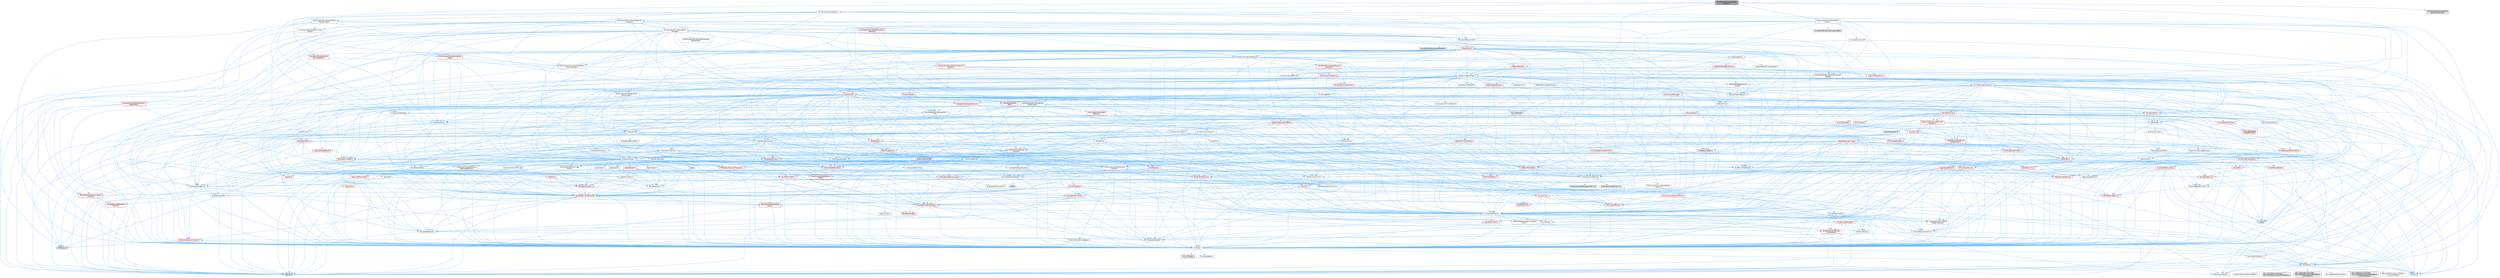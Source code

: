 digraph "MovieSceneEntityInstantiatorSystem.h"
{
 // INTERACTIVE_SVG=YES
 // LATEX_PDF_SIZE
  bgcolor="transparent";
  edge [fontname=Helvetica,fontsize=10,labelfontname=Helvetica,labelfontsize=10];
  node [fontname=Helvetica,fontsize=10,shape=box,height=0.2,width=0.4];
  Node1 [id="Node000001",label="MovieSceneEntityInstantiator\lSystem.h",height=0.2,width=0.4,color="gray40", fillcolor="grey60", style="filled", fontcolor="black",tooltip=" "];
  Node1 -> Node2 [id="edge1_Node000001_Node000002",color="steelblue1",style="solid",tooltip=" "];
  Node2 [id="Node000002",label="EntitySystem/MovieSceneEntity\lIDs.h",height=0.2,width=0.4,color="grey40", fillcolor="white", style="filled",URL="$db/d36/MovieSceneEntityIDs_8h.html",tooltip=" "];
  Node2 -> Node3 [id="edge2_Node000002_Node000003",color="steelblue1",style="solid",tooltip=" "];
  Node3 [id="Node000003",label="Containers/BitArray.h",height=0.2,width=0.4,color="grey40", fillcolor="white", style="filled",URL="$d1/de4/BitArray_8h.html",tooltip=" "];
  Node3 -> Node4 [id="edge3_Node000003_Node000004",color="steelblue1",style="solid",tooltip=" "];
  Node4 [id="Node000004",label="Containers/ContainerAllocation\lPolicies.h",height=0.2,width=0.4,color="grey40", fillcolor="white", style="filled",URL="$d7/dff/ContainerAllocationPolicies_8h.html",tooltip=" "];
  Node4 -> Node5 [id="edge4_Node000004_Node000005",color="steelblue1",style="solid",tooltip=" "];
  Node5 [id="Node000005",label="CoreTypes.h",height=0.2,width=0.4,color="grey40", fillcolor="white", style="filled",URL="$dc/dec/CoreTypes_8h.html",tooltip=" "];
  Node5 -> Node6 [id="edge5_Node000005_Node000006",color="steelblue1",style="solid",tooltip=" "];
  Node6 [id="Node000006",label="HAL/Platform.h",height=0.2,width=0.4,color="grey40", fillcolor="white", style="filled",URL="$d9/dd0/Platform_8h.html",tooltip=" "];
  Node6 -> Node7 [id="edge6_Node000006_Node000007",color="steelblue1",style="solid",tooltip=" "];
  Node7 [id="Node000007",label="Misc/Build.h",height=0.2,width=0.4,color="grey40", fillcolor="white", style="filled",URL="$d3/dbb/Build_8h.html",tooltip=" "];
  Node6 -> Node8 [id="edge7_Node000006_Node000008",color="steelblue1",style="solid",tooltip=" "];
  Node8 [id="Node000008",label="Misc/LargeWorldCoordinates.h",height=0.2,width=0.4,color="grey40", fillcolor="white", style="filled",URL="$d2/dcb/LargeWorldCoordinates_8h.html",tooltip=" "];
  Node6 -> Node9 [id="edge8_Node000006_Node000009",color="steelblue1",style="solid",tooltip=" "];
  Node9 [id="Node000009",label="type_traits",height=0.2,width=0.4,color="grey60", fillcolor="#E0E0E0", style="filled",tooltip=" "];
  Node6 -> Node10 [id="edge9_Node000006_Node000010",color="steelblue1",style="solid",tooltip=" "];
  Node10 [id="Node000010",label="PreprocessorHelpers.h",height=0.2,width=0.4,color="grey40", fillcolor="white", style="filled",URL="$db/ddb/PreprocessorHelpers_8h.html",tooltip=" "];
  Node6 -> Node11 [id="edge10_Node000006_Node000011",color="steelblue1",style="solid",tooltip=" "];
  Node11 [id="Node000011",label="UBT_COMPILED_PLATFORM\l/UBT_COMPILED_PLATFORMPlatform\lCompilerPreSetup.h",height=0.2,width=0.4,color="grey60", fillcolor="#E0E0E0", style="filled",tooltip=" "];
  Node6 -> Node12 [id="edge11_Node000006_Node000012",color="steelblue1",style="solid",tooltip=" "];
  Node12 [id="Node000012",label="GenericPlatform/GenericPlatform\lCompilerPreSetup.h",height=0.2,width=0.4,color="grey40", fillcolor="white", style="filled",URL="$d9/dc8/GenericPlatformCompilerPreSetup_8h.html",tooltip=" "];
  Node6 -> Node13 [id="edge12_Node000006_Node000013",color="steelblue1",style="solid",tooltip=" "];
  Node13 [id="Node000013",label="GenericPlatform/GenericPlatform.h",height=0.2,width=0.4,color="grey40", fillcolor="white", style="filled",URL="$d6/d84/GenericPlatform_8h.html",tooltip=" "];
  Node6 -> Node14 [id="edge13_Node000006_Node000014",color="steelblue1",style="solid",tooltip=" "];
  Node14 [id="Node000014",label="UBT_COMPILED_PLATFORM\l/UBT_COMPILED_PLATFORMPlatform.h",height=0.2,width=0.4,color="grey60", fillcolor="#E0E0E0", style="filled",tooltip=" "];
  Node6 -> Node15 [id="edge14_Node000006_Node000015",color="steelblue1",style="solid",tooltip=" "];
  Node15 [id="Node000015",label="UBT_COMPILED_PLATFORM\l/UBT_COMPILED_PLATFORMPlatform\lCompilerSetup.h",height=0.2,width=0.4,color="grey60", fillcolor="#E0E0E0", style="filled",tooltip=" "];
  Node5 -> Node16 [id="edge15_Node000005_Node000016",color="steelblue1",style="solid",tooltip=" "];
  Node16 [id="Node000016",label="ProfilingDebugging\l/UMemoryDefines.h",height=0.2,width=0.4,color="grey40", fillcolor="white", style="filled",URL="$d2/da2/UMemoryDefines_8h.html",tooltip=" "];
  Node5 -> Node17 [id="edge16_Node000005_Node000017",color="steelblue1",style="solid",tooltip=" "];
  Node17 [id="Node000017",label="Misc/CoreMiscDefines.h",height=0.2,width=0.4,color="grey40", fillcolor="white", style="filled",URL="$da/d38/CoreMiscDefines_8h.html",tooltip=" "];
  Node17 -> Node6 [id="edge17_Node000017_Node000006",color="steelblue1",style="solid",tooltip=" "];
  Node17 -> Node10 [id="edge18_Node000017_Node000010",color="steelblue1",style="solid",tooltip=" "];
  Node5 -> Node18 [id="edge19_Node000005_Node000018",color="steelblue1",style="solid",tooltip=" "];
  Node18 [id="Node000018",label="Misc/CoreDefines.h",height=0.2,width=0.4,color="grey40", fillcolor="white", style="filled",URL="$d3/dd2/CoreDefines_8h.html",tooltip=" "];
  Node4 -> Node19 [id="edge20_Node000004_Node000019",color="steelblue1",style="solid",tooltip=" "];
  Node19 [id="Node000019",label="Containers/ContainerHelpers.h",height=0.2,width=0.4,color="grey40", fillcolor="white", style="filled",URL="$d7/d33/ContainerHelpers_8h.html",tooltip=" "];
  Node19 -> Node5 [id="edge21_Node000019_Node000005",color="steelblue1",style="solid",tooltip=" "];
  Node4 -> Node4 [id="edge22_Node000004_Node000004",color="steelblue1",style="solid",tooltip=" "];
  Node4 -> Node20 [id="edge23_Node000004_Node000020",color="steelblue1",style="solid",tooltip=" "];
  Node20 [id="Node000020",label="HAL/PlatformMath.h",height=0.2,width=0.4,color="red", fillcolor="#FFF0F0", style="filled",URL="$dc/d53/PlatformMath_8h.html",tooltip=" "];
  Node20 -> Node5 [id="edge24_Node000020_Node000005",color="steelblue1",style="solid",tooltip=" "];
  Node4 -> Node90 [id="edge25_Node000004_Node000090",color="steelblue1",style="solid",tooltip=" "];
  Node90 [id="Node000090",label="HAL/UnrealMemory.h",height=0.2,width=0.4,color="red", fillcolor="#FFF0F0", style="filled",URL="$d9/d96/UnrealMemory_8h.html",tooltip=" "];
  Node90 -> Node5 [id="edge26_Node000090_Node000005",color="steelblue1",style="solid",tooltip=" "];
  Node4 -> Node51 [id="edge27_Node000004_Node000051",color="steelblue1",style="solid",tooltip=" "];
  Node51 [id="Node000051",label="Math/NumericLimits.h",height=0.2,width=0.4,color="grey40", fillcolor="white", style="filled",URL="$df/d1b/NumericLimits_8h.html",tooltip=" "];
  Node51 -> Node5 [id="edge28_Node000051_Node000005",color="steelblue1",style="solid",tooltip=" "];
  Node4 -> Node42 [id="edge29_Node000004_Node000042",color="steelblue1",style="solid",tooltip=" "];
  Node42 [id="Node000042",label="Misc/AssertionMacros.h",height=0.2,width=0.4,color="grey40", fillcolor="white", style="filled",URL="$d0/dfa/AssertionMacros_8h.html",tooltip=" "];
  Node42 -> Node5 [id="edge30_Node000042_Node000005",color="steelblue1",style="solid",tooltip=" "];
  Node42 -> Node6 [id="edge31_Node000042_Node000006",color="steelblue1",style="solid",tooltip=" "];
  Node42 -> Node43 [id="edge32_Node000042_Node000043",color="steelblue1",style="solid",tooltip=" "];
  Node43 [id="Node000043",label="HAL/PlatformMisc.h",height=0.2,width=0.4,color="red", fillcolor="#FFF0F0", style="filled",URL="$d0/df5/PlatformMisc_8h.html",tooltip=" "];
  Node43 -> Node5 [id="edge33_Node000043_Node000005",color="steelblue1",style="solid",tooltip=" "];
  Node42 -> Node10 [id="edge34_Node000042_Node000010",color="steelblue1",style="solid",tooltip=" "];
  Node42 -> Node65 [id="edge35_Node000042_Node000065",color="steelblue1",style="solid",tooltip=" "];
  Node65 [id="Node000065",label="Templates/EnableIf.h",height=0.2,width=0.4,color="grey40", fillcolor="white", style="filled",URL="$d7/d60/EnableIf_8h.html",tooltip=" "];
  Node65 -> Node5 [id="edge36_Node000065_Node000005",color="steelblue1",style="solid",tooltip=" "];
  Node42 -> Node66 [id="edge37_Node000042_Node000066",color="steelblue1",style="solid",tooltip=" "];
  Node66 [id="Node000066",label="Templates/IsArrayOrRefOf\lTypeByPredicate.h",height=0.2,width=0.4,color="grey40", fillcolor="white", style="filled",URL="$d6/da1/IsArrayOrRefOfTypeByPredicate_8h.html",tooltip=" "];
  Node66 -> Node5 [id="edge38_Node000066_Node000005",color="steelblue1",style="solid",tooltip=" "];
  Node42 -> Node67 [id="edge39_Node000042_Node000067",color="steelblue1",style="solid",tooltip=" "];
  Node67 [id="Node000067",label="Templates/IsValidVariadic\lFunctionArg.h",height=0.2,width=0.4,color="red", fillcolor="#FFF0F0", style="filled",URL="$d0/dc8/IsValidVariadicFunctionArg_8h.html",tooltip=" "];
  Node67 -> Node5 [id="edge40_Node000067_Node000005",color="steelblue1",style="solid",tooltip=" "];
  Node67 -> Node9 [id="edge41_Node000067_Node000009",color="steelblue1",style="solid",tooltip=" "];
  Node42 -> Node69 [id="edge42_Node000042_Node000069",color="steelblue1",style="solid",tooltip=" "];
  Node69 [id="Node000069",label="Traits/IsCharEncodingCompatible\lWith.h",height=0.2,width=0.4,color="grey40", fillcolor="white", style="filled",URL="$df/dd1/IsCharEncodingCompatibleWith_8h.html",tooltip=" "];
  Node69 -> Node9 [id="edge43_Node000069_Node000009",color="steelblue1",style="solid",tooltip=" "];
  Node69 -> Node70 [id="edge44_Node000069_Node000070",color="steelblue1",style="solid",tooltip=" "];
  Node70 [id="Node000070",label="Traits/IsCharType.h",height=0.2,width=0.4,color="grey40", fillcolor="white", style="filled",URL="$db/d51/IsCharType_8h.html",tooltip=" "];
  Node70 -> Node5 [id="edge45_Node000070_Node000005",color="steelblue1",style="solid",tooltip=" "];
  Node42 -> Node71 [id="edge46_Node000042_Node000071",color="steelblue1",style="solid",tooltip=" "];
  Node71 [id="Node000071",label="Misc/VarArgs.h",height=0.2,width=0.4,color="grey40", fillcolor="white", style="filled",URL="$d5/d6f/VarArgs_8h.html",tooltip=" "];
  Node71 -> Node5 [id="edge47_Node000071_Node000005",color="steelblue1",style="solid",tooltip=" "];
  Node42 -> Node72 [id="edge48_Node000042_Node000072",color="steelblue1",style="solid",tooltip=" "];
  Node72 [id="Node000072",label="String/FormatStringSan.h",height=0.2,width=0.4,color="red", fillcolor="#FFF0F0", style="filled",URL="$d3/d8b/FormatStringSan_8h.html",tooltip=" "];
  Node72 -> Node9 [id="edge49_Node000072_Node000009",color="steelblue1",style="solid",tooltip=" "];
  Node72 -> Node5 [id="edge50_Node000072_Node000005",color="steelblue1",style="solid",tooltip=" "];
  Node72 -> Node73 [id="edge51_Node000072_Node000073",color="steelblue1",style="solid",tooltip=" "];
  Node73 [id="Node000073",label="Templates/Requires.h",height=0.2,width=0.4,color="grey40", fillcolor="white", style="filled",URL="$dc/d96/Requires_8h.html",tooltip=" "];
  Node73 -> Node65 [id="edge52_Node000073_Node000065",color="steelblue1",style="solid",tooltip=" "];
  Node73 -> Node9 [id="edge53_Node000073_Node000009",color="steelblue1",style="solid",tooltip=" "];
  Node72 -> Node67 [id="edge54_Node000072_Node000067",color="steelblue1",style="solid",tooltip=" "];
  Node72 -> Node70 [id="edge55_Node000072_Node000070",color="steelblue1",style="solid",tooltip=" "];
  Node72 -> Node22 [id="edge56_Node000072_Node000022",color="steelblue1",style="solid",tooltip=" "];
  Node22 [id="Node000022",label="Containers/ContainersFwd.h",height=0.2,width=0.4,color="grey40", fillcolor="white", style="filled",URL="$d4/d0a/ContainersFwd_8h.html",tooltip=" "];
  Node22 -> Node6 [id="edge57_Node000022_Node000006",color="steelblue1",style="solid",tooltip=" "];
  Node22 -> Node5 [id="edge58_Node000022_Node000005",color="steelblue1",style="solid",tooltip=" "];
  Node22 -> Node23 [id="edge59_Node000022_Node000023",color="steelblue1",style="solid",tooltip=" "];
  Node23 [id="Node000023",label="Traits/IsContiguousContainer.h",height=0.2,width=0.4,color="red", fillcolor="#FFF0F0", style="filled",URL="$d5/d3c/IsContiguousContainer_8h.html",tooltip=" "];
  Node23 -> Node5 [id="edge60_Node000023_Node000005",color="steelblue1",style="solid",tooltip=" "];
  Node23 -> Node25 [id="edge61_Node000023_Node000025",color="steelblue1",style="solid",tooltip=" "];
  Node25 [id="Node000025",label="initializer_list",height=0.2,width=0.4,color="grey60", fillcolor="#E0E0E0", style="filled",tooltip=" "];
  Node42 -> Node78 [id="edge62_Node000042_Node000078",color="steelblue1",style="solid",tooltip=" "];
  Node78 [id="Node000078",label="atomic",height=0.2,width=0.4,color="grey60", fillcolor="#E0E0E0", style="filled",tooltip=" "];
  Node4 -> Node107 [id="edge63_Node000004_Node000107",color="steelblue1",style="solid",tooltip=" "];
  Node107 [id="Node000107",label="Templates/IsPolymorphic.h",height=0.2,width=0.4,color="grey40", fillcolor="white", style="filled",URL="$dc/d20/IsPolymorphic_8h.html",tooltip=" "];
  Node4 -> Node108 [id="edge64_Node000004_Node000108",color="steelblue1",style="solid",tooltip=" "];
  Node108 [id="Node000108",label="Templates/MemoryOps.h",height=0.2,width=0.4,color="red", fillcolor="#FFF0F0", style="filled",URL="$db/dea/MemoryOps_8h.html",tooltip=" "];
  Node108 -> Node5 [id="edge65_Node000108_Node000005",color="steelblue1",style="solid",tooltip=" "];
  Node108 -> Node90 [id="edge66_Node000108_Node000090",color="steelblue1",style="solid",tooltip=" "];
  Node108 -> Node73 [id="edge67_Node000108_Node000073",color="steelblue1",style="solid",tooltip=" "];
  Node108 -> Node40 [id="edge68_Node000108_Node000040",color="steelblue1",style="solid",tooltip=" "];
  Node40 [id="Node000040",label="Templates/UnrealTypeTraits.h",height=0.2,width=0.4,color="red", fillcolor="#FFF0F0", style="filled",URL="$d2/d2d/UnrealTypeTraits_8h.html",tooltip=" "];
  Node40 -> Node5 [id="edge69_Node000040_Node000005",color="steelblue1",style="solid",tooltip=" "];
  Node40 -> Node42 [id="edge70_Node000040_Node000042",color="steelblue1",style="solid",tooltip=" "];
  Node40 -> Node65 [id="edge71_Node000040_Node000065",color="steelblue1",style="solid",tooltip=" "];
  Node40 -> Node80 [id="edge72_Node000040_Node000080",color="steelblue1",style="solid",tooltip=" "];
  Node80 [id="Node000080",label="Templates/Models.h",height=0.2,width=0.4,color="red", fillcolor="#FFF0F0", style="filled",URL="$d3/d0c/Models_8h.html",tooltip=" "];
  Node108 -> Node9 [id="edge73_Node000108_Node000009",color="steelblue1",style="solid",tooltip=" "];
  Node4 -> Node87 [id="edge74_Node000004_Node000087",color="steelblue1",style="solid",tooltip=" "];
  Node87 [id="Node000087",label="Templates/TypeCompatible\lBytes.h",height=0.2,width=0.4,color="red", fillcolor="#FFF0F0", style="filled",URL="$df/d0a/TypeCompatibleBytes_8h.html",tooltip=" "];
  Node87 -> Node5 [id="edge75_Node000087_Node000005",color="steelblue1",style="solid",tooltip=" "];
  Node87 -> Node9 [id="edge76_Node000087_Node000009",color="steelblue1",style="solid",tooltip=" "];
  Node4 -> Node9 [id="edge77_Node000004_Node000009",color="steelblue1",style="solid",tooltip=" "];
  Node3 -> Node5 [id="edge78_Node000003_Node000005",color="steelblue1",style="solid",tooltip=" "];
  Node3 -> Node58 [id="edge79_Node000003_Node000058",color="steelblue1",style="solid",tooltip=" "];
  Node58 [id="Node000058",label="HAL/PlatformAtomics.h",height=0.2,width=0.4,color="red", fillcolor="#FFF0F0", style="filled",URL="$d3/d36/PlatformAtomics_8h.html",tooltip=" "];
  Node58 -> Node5 [id="edge80_Node000058_Node000005",color="steelblue1",style="solid",tooltip=" "];
  Node3 -> Node90 [id="edge81_Node000003_Node000090",color="steelblue1",style="solid",tooltip=" "];
  Node3 -> Node110 [id="edge82_Node000003_Node000110",color="steelblue1",style="solid",tooltip=" "];
  Node110 [id="Node000110",label="Math/UnrealMathUtility.h",height=0.2,width=0.4,color="red", fillcolor="#FFF0F0", style="filled",URL="$db/db8/UnrealMathUtility_8h.html",tooltip=" "];
  Node110 -> Node5 [id="edge83_Node000110_Node000005",color="steelblue1",style="solid",tooltip=" "];
  Node110 -> Node42 [id="edge84_Node000110_Node000042",color="steelblue1",style="solid",tooltip=" "];
  Node110 -> Node20 [id="edge85_Node000110_Node000020",color="steelblue1",style="solid",tooltip=" "];
  Node110 -> Node73 [id="edge86_Node000110_Node000073",color="steelblue1",style="solid",tooltip=" "];
  Node3 -> Node42 [id="edge87_Node000003_Node000042",color="steelblue1",style="solid",tooltip=" "];
  Node3 -> Node53 [id="edge88_Node000003_Node000053",color="steelblue1",style="solid",tooltip=" "];
  Node53 [id="Node000053",label="Misc/EnumClassFlags.h",height=0.2,width=0.4,color="grey40", fillcolor="white", style="filled",URL="$d8/de7/EnumClassFlags_8h.html",tooltip=" "];
  Node3 -> Node111 [id="edge89_Node000003_Node000111",color="steelblue1",style="solid",tooltip=" "];
  Node111 [id="Node000111",label="Serialization/Archive.h",height=0.2,width=0.4,color="red", fillcolor="#FFF0F0", style="filled",URL="$d7/d3b/Archive_8h.html",tooltip=" "];
  Node111 -> Node5 [id="edge90_Node000111_Node000005",color="steelblue1",style="solid",tooltip=" "];
  Node111 -> Node42 [id="edge91_Node000111_Node000042",color="steelblue1",style="solid",tooltip=" "];
  Node111 -> Node7 [id="edge92_Node000111_Node000007",color="steelblue1",style="solid",tooltip=" "];
  Node111 -> Node71 [id="edge93_Node000111_Node000071",color="steelblue1",style="solid",tooltip=" "];
  Node111 -> Node65 [id="edge94_Node000111_Node000065",color="steelblue1",style="solid",tooltip=" "];
  Node111 -> Node66 [id="edge95_Node000111_Node000066",color="steelblue1",style="solid",tooltip=" "];
  Node111 -> Node67 [id="edge96_Node000111_Node000067",color="steelblue1",style="solid",tooltip=" "];
  Node111 -> Node120 [id="edge97_Node000111_Node000120",color="steelblue1",style="solid",tooltip=" "];
  Node120 [id="Node000120",label="Templates/UnrealTemplate.h",height=0.2,width=0.4,color="red", fillcolor="#FFF0F0", style="filled",URL="$d4/d24/UnrealTemplate_8h.html",tooltip=" "];
  Node120 -> Node5 [id="edge98_Node000120_Node000005",color="steelblue1",style="solid",tooltip=" "];
  Node120 -> Node90 [id="edge99_Node000120_Node000090",color="steelblue1",style="solid",tooltip=" "];
  Node120 -> Node40 [id="edge100_Node000120_Node000040",color="steelblue1",style="solid",tooltip=" "];
  Node120 -> Node73 [id="edge101_Node000120_Node000073",color="steelblue1",style="solid",tooltip=" "];
  Node120 -> Node87 [id="edge102_Node000120_Node000087",color="steelblue1",style="solid",tooltip=" "];
  Node120 -> Node23 [id="edge103_Node000120_Node000023",color="steelblue1",style="solid",tooltip=" "];
  Node120 -> Node9 [id="edge104_Node000120_Node000009",color="steelblue1",style="solid",tooltip=" "];
  Node111 -> Node69 [id="edge105_Node000111_Node000069",color="steelblue1",style="solid",tooltip=" "];
  Node3 -> Node124 [id="edge106_Node000003_Node000124",color="steelblue1",style="solid",tooltip=" "];
  Node124 [id="Node000124",label="Serialization/MemoryImage\lWriter.h",height=0.2,width=0.4,color="grey40", fillcolor="white", style="filled",URL="$d0/d08/MemoryImageWriter_8h.html",tooltip=" "];
  Node124 -> Node5 [id="edge107_Node000124_Node000005",color="steelblue1",style="solid",tooltip=" "];
  Node124 -> Node125 [id="edge108_Node000124_Node000125",color="steelblue1",style="solid",tooltip=" "];
  Node125 [id="Node000125",label="Serialization/MemoryLayout.h",height=0.2,width=0.4,color="red", fillcolor="#FFF0F0", style="filled",URL="$d7/d66/MemoryLayout_8h.html",tooltip=" "];
  Node125 -> Node45 [id="edge109_Node000125_Node000045",color="steelblue1",style="solid",tooltip=" "];
  Node45 [id="Node000045",label="Containers/StringFwd.h",height=0.2,width=0.4,color="grey40", fillcolor="white", style="filled",URL="$df/d37/StringFwd_8h.html",tooltip=" "];
  Node45 -> Node5 [id="edge110_Node000045_Node000005",color="steelblue1",style="solid",tooltip=" "];
  Node45 -> Node46 [id="edge111_Node000045_Node000046",color="steelblue1",style="solid",tooltip=" "];
  Node46 [id="Node000046",label="Traits/ElementType.h",height=0.2,width=0.4,color="grey40", fillcolor="white", style="filled",URL="$d5/d4f/ElementType_8h.html",tooltip=" "];
  Node46 -> Node6 [id="edge112_Node000046_Node000006",color="steelblue1",style="solid",tooltip=" "];
  Node46 -> Node25 [id="edge113_Node000046_Node000025",color="steelblue1",style="solid",tooltip=" "];
  Node46 -> Node9 [id="edge114_Node000046_Node000009",color="steelblue1",style="solid",tooltip=" "];
  Node45 -> Node23 [id="edge115_Node000045_Node000023",color="steelblue1",style="solid",tooltip=" "];
  Node125 -> Node90 [id="edge116_Node000125_Node000090",color="steelblue1",style="solid",tooltip=" "];
  Node125 -> Node65 [id="edge117_Node000125_Node000065",color="steelblue1",style="solid",tooltip=" "];
  Node125 -> Node107 [id="edge118_Node000125_Node000107",color="steelblue1",style="solid",tooltip=" "];
  Node125 -> Node80 [id="edge119_Node000125_Node000080",color="steelblue1",style="solid",tooltip=" "];
  Node125 -> Node120 [id="edge120_Node000125_Node000120",color="steelblue1",style="solid",tooltip=" "];
  Node3 -> Node125 [id="edge121_Node000003_Node000125",color="steelblue1",style="solid",tooltip=" "];
  Node3 -> Node65 [id="edge122_Node000003_Node000065",color="steelblue1",style="solid",tooltip=" "];
  Node3 -> Node138 [id="edge123_Node000003_Node000138",color="steelblue1",style="solid",tooltip=" "];
  Node138 [id="Node000138",label="Templates/Invoke.h",height=0.2,width=0.4,color="red", fillcolor="#FFF0F0", style="filled",URL="$d7/deb/Invoke_8h.html",tooltip=" "];
  Node138 -> Node5 [id="edge124_Node000138_Node000005",color="steelblue1",style="solid",tooltip=" "];
  Node138 -> Node120 [id="edge125_Node000138_Node000120",color="steelblue1",style="solid",tooltip=" "];
  Node138 -> Node9 [id="edge126_Node000138_Node000009",color="steelblue1",style="solid",tooltip=" "];
  Node3 -> Node120 [id="edge127_Node000003_Node000120",color="steelblue1",style="solid",tooltip=" "];
  Node3 -> Node40 [id="edge128_Node000003_Node000040",color="steelblue1",style="solid",tooltip=" "];
  Node2 -> Node4 [id="edge129_Node000002_Node000004",color="steelblue1",style="solid",tooltip=" "];
  Node2 -> Node5 [id="edge130_Node000002_Node000005",color="steelblue1",style="solid",tooltip=" "];
  Node2 -> Node42 [id="edge131_Node000002_Node000042",color="steelblue1",style="solid",tooltip=" "];
  Node2 -> Node140 [id="edge132_Node000002_Node000140",color="steelblue1",style="solid",tooltip=" "];
  Node140 [id="Node000140",label="Misc/Guid.h",height=0.2,width=0.4,color="grey40", fillcolor="white", style="filled",URL="$d6/d2a/Guid_8h.html",tooltip=" "];
  Node140 -> Node45 [id="edge133_Node000140_Node000045",color="steelblue1",style="solid",tooltip=" "];
  Node140 -> Node141 [id="edge134_Node000140_Node000141",color="steelblue1",style="solid",tooltip=" "];
  Node141 [id="Node000141",label="Containers/UnrealString.h",height=0.2,width=0.4,color="grey40", fillcolor="white", style="filled",URL="$d5/dba/UnrealString_8h.html",tooltip=" "];
  Node141 -> Node142 [id="edge135_Node000141_Node000142",color="steelblue1",style="solid",tooltip=" "];
  Node142 [id="Node000142",label="Containers/UnrealStringIncludes.h.inl",height=0.2,width=0.4,color="grey60", fillcolor="#E0E0E0", style="filled",tooltip=" "];
  Node141 -> Node143 [id="edge136_Node000141_Node000143",color="steelblue1",style="solid",tooltip=" "];
  Node143 [id="Node000143",label="Containers/UnrealString.h.inl",height=0.2,width=0.4,color="grey60", fillcolor="#E0E0E0", style="filled",tooltip=" "];
  Node141 -> Node144 [id="edge137_Node000141_Node000144",color="steelblue1",style="solid",tooltip=" "];
  Node144 [id="Node000144",label="Misc/StringFormatArg.h",height=0.2,width=0.4,color="grey40", fillcolor="white", style="filled",URL="$d2/d16/StringFormatArg_8h.html",tooltip=" "];
  Node144 -> Node22 [id="edge138_Node000144_Node000022",color="steelblue1",style="solid",tooltip=" "];
  Node140 -> Node5 [id="edge139_Node000140_Node000005",color="steelblue1",style="solid",tooltip=" "];
  Node140 -> Node10 [id="edge140_Node000140_Node000010",color="steelblue1",style="solid",tooltip=" "];
  Node140 -> Node145 [id="edge141_Node000140_Node000145",color="steelblue1",style="solid",tooltip=" "];
  Node145 [id="Node000145",label="Hash/CityHash.h",height=0.2,width=0.4,color="grey40", fillcolor="white", style="filled",URL="$d0/d13/CityHash_8h.html",tooltip=" "];
  Node145 -> Node5 [id="edge142_Node000145_Node000005",color="steelblue1",style="solid",tooltip=" "];
  Node140 -> Node42 [id="edge143_Node000140_Node000042",color="steelblue1",style="solid",tooltip=" "];
  Node140 -> Node130 [id="edge144_Node000140_Node000130",color="steelblue1",style="solid",tooltip=" "];
  Node130 [id="Node000130",label="Misc/Crc.h",height=0.2,width=0.4,color="red", fillcolor="#FFF0F0", style="filled",URL="$d4/dd2/Crc_8h.html",tooltip=" "];
  Node130 -> Node5 [id="edge145_Node000130_Node000005",color="steelblue1",style="solid",tooltip=" "];
  Node130 -> Node42 [id="edge146_Node000130_Node000042",color="steelblue1",style="solid",tooltip=" "];
  Node130 -> Node131 [id="edge147_Node000130_Node000131",color="steelblue1",style="solid",tooltip=" "];
  Node131 [id="Node000131",label="Misc/CString.h",height=0.2,width=0.4,color="red", fillcolor="#FFF0F0", style="filled",URL="$d2/d49/CString_8h.html",tooltip=" "];
  Node131 -> Node5 [id="edge148_Node000131_Node000005",color="steelblue1",style="solid",tooltip=" "];
  Node131 -> Node26 [id="edge149_Node000131_Node000026",color="steelblue1",style="solid",tooltip=" "];
  Node26 [id="Node000026",label="HAL/PlatformCrt.h",height=0.2,width=0.4,color="red", fillcolor="#FFF0F0", style="filled",URL="$d8/d75/PlatformCrt_8h.html",tooltip=" "];
  Node131 -> Node42 [id="edge150_Node000131_Node000042",color="steelblue1",style="solid",tooltip=" "];
  Node131 -> Node71 [id="edge151_Node000131_Node000071",color="steelblue1",style="solid",tooltip=" "];
  Node131 -> Node66 [id="edge152_Node000131_Node000066",color="steelblue1",style="solid",tooltip=" "];
  Node131 -> Node67 [id="edge153_Node000131_Node000067",color="steelblue1",style="solid",tooltip=" "];
  Node131 -> Node69 [id="edge154_Node000131_Node000069",color="steelblue1",style="solid",tooltip=" "];
  Node130 -> Node40 [id="edge155_Node000130_Node000040",color="steelblue1",style="solid",tooltip=" "];
  Node130 -> Node70 [id="edge156_Node000130_Node000070",color="steelblue1",style="solid",tooltip=" "];
  Node140 -> Node111 [id="edge157_Node000140_Node000111",color="steelblue1",style="solid",tooltip=" "];
  Node140 -> Node125 [id="edge158_Node000140_Node000125",color="steelblue1",style="solid",tooltip=" "];
  Node140 -> Node146 [id="edge159_Node000140_Node000146",color="steelblue1",style="solid",tooltip=" "];
  Node146 [id="Node000146",label="Serialization/Structured\lArchive.h",height=0.2,width=0.4,color="red", fillcolor="#FFF0F0", style="filled",URL="$d9/d1e/StructuredArchive_8h.html",tooltip=" "];
  Node146 -> Node147 [id="edge160_Node000146_Node000147",color="steelblue1",style="solid",tooltip=" "];
  Node147 [id="Node000147",label="Containers/Array.h",height=0.2,width=0.4,color="grey40", fillcolor="white", style="filled",URL="$df/dd0/Array_8h.html",tooltip=" "];
  Node147 -> Node5 [id="edge161_Node000147_Node000005",color="steelblue1",style="solid",tooltip=" "];
  Node147 -> Node42 [id="edge162_Node000147_Node000042",color="steelblue1",style="solid",tooltip=" "];
  Node147 -> Node148 [id="edge163_Node000147_Node000148",color="steelblue1",style="solid",tooltip=" "];
  Node148 [id="Node000148",label="Misc/IntrusiveUnsetOptional\lState.h",height=0.2,width=0.4,color="red", fillcolor="#FFF0F0", style="filled",URL="$d2/d0a/IntrusiveUnsetOptionalState_8h.html",tooltip=" "];
  Node147 -> Node150 [id="edge164_Node000147_Node000150",color="steelblue1",style="solid",tooltip=" "];
  Node150 [id="Node000150",label="Misc/ReverseIterate.h",height=0.2,width=0.4,color="red", fillcolor="#FFF0F0", style="filled",URL="$db/de3/ReverseIterate_8h.html",tooltip=" "];
  Node150 -> Node6 [id="edge165_Node000150_Node000006",color="steelblue1",style="solid",tooltip=" "];
  Node147 -> Node90 [id="edge166_Node000147_Node000090",color="steelblue1",style="solid",tooltip=" "];
  Node147 -> Node40 [id="edge167_Node000147_Node000040",color="steelblue1",style="solid",tooltip=" "];
  Node147 -> Node120 [id="edge168_Node000147_Node000120",color="steelblue1",style="solid",tooltip=" "];
  Node147 -> Node152 [id="edge169_Node000147_Node000152",color="steelblue1",style="solid",tooltip=" "];
  Node152 [id="Node000152",label="Containers/AllowShrinking.h",height=0.2,width=0.4,color="grey40", fillcolor="white", style="filled",URL="$d7/d1a/AllowShrinking_8h.html",tooltip=" "];
  Node152 -> Node5 [id="edge170_Node000152_Node000005",color="steelblue1",style="solid",tooltip=" "];
  Node147 -> Node4 [id="edge171_Node000147_Node000004",color="steelblue1",style="solid",tooltip=" "];
  Node147 -> Node153 [id="edge172_Node000147_Node000153",color="steelblue1",style="solid",tooltip=" "];
  Node153 [id="Node000153",label="Containers/ContainerElement\lTypeCompatibility.h",height=0.2,width=0.4,color="grey40", fillcolor="white", style="filled",URL="$df/ddf/ContainerElementTypeCompatibility_8h.html",tooltip=" "];
  Node153 -> Node5 [id="edge173_Node000153_Node000005",color="steelblue1",style="solid",tooltip=" "];
  Node153 -> Node40 [id="edge174_Node000153_Node000040",color="steelblue1",style="solid",tooltip=" "];
  Node147 -> Node111 [id="edge175_Node000147_Node000111",color="steelblue1",style="solid",tooltip=" "];
  Node147 -> Node124 [id="edge176_Node000147_Node000124",color="steelblue1",style="solid",tooltip=" "];
  Node147 -> Node154 [id="edge177_Node000147_Node000154",color="steelblue1",style="solid",tooltip=" "];
  Node154 [id="Node000154",label="Algo/Heapify.h",height=0.2,width=0.4,color="grey40", fillcolor="white", style="filled",URL="$d0/d2a/Heapify_8h.html",tooltip=" "];
  Node154 -> Node155 [id="edge178_Node000154_Node000155",color="steelblue1",style="solid",tooltip=" "];
  Node155 [id="Node000155",label="Algo/Impl/BinaryHeap.h",height=0.2,width=0.4,color="red", fillcolor="#FFF0F0", style="filled",URL="$d7/da3/Algo_2Impl_2BinaryHeap_8h.html",tooltip=" "];
  Node155 -> Node138 [id="edge179_Node000155_Node000138",color="steelblue1",style="solid",tooltip=" "];
  Node155 -> Node9 [id="edge180_Node000155_Node000009",color="steelblue1",style="solid",tooltip=" "];
  Node154 -> Node158 [id="edge181_Node000154_Node000158",color="steelblue1",style="solid",tooltip=" "];
  Node158 [id="Node000158",label="Templates/IdentityFunctor.h",height=0.2,width=0.4,color="grey40", fillcolor="white", style="filled",URL="$d7/d2e/IdentityFunctor_8h.html",tooltip=" "];
  Node158 -> Node6 [id="edge182_Node000158_Node000006",color="steelblue1",style="solid",tooltip=" "];
  Node154 -> Node138 [id="edge183_Node000154_Node000138",color="steelblue1",style="solid",tooltip=" "];
  Node154 -> Node159 [id="edge184_Node000154_Node000159",color="steelblue1",style="solid",tooltip=" "];
  Node159 [id="Node000159",label="Templates/Less.h",height=0.2,width=0.4,color="grey40", fillcolor="white", style="filled",URL="$de/dc8/Less_8h.html",tooltip=" "];
  Node159 -> Node5 [id="edge185_Node000159_Node000005",color="steelblue1",style="solid",tooltip=" "];
  Node159 -> Node120 [id="edge186_Node000159_Node000120",color="steelblue1",style="solid",tooltip=" "];
  Node154 -> Node120 [id="edge187_Node000154_Node000120",color="steelblue1",style="solid",tooltip=" "];
  Node147 -> Node160 [id="edge188_Node000147_Node000160",color="steelblue1",style="solid",tooltip=" "];
  Node160 [id="Node000160",label="Algo/HeapSort.h",height=0.2,width=0.4,color="grey40", fillcolor="white", style="filled",URL="$d3/d92/HeapSort_8h.html",tooltip=" "];
  Node160 -> Node155 [id="edge189_Node000160_Node000155",color="steelblue1",style="solid",tooltip=" "];
  Node160 -> Node158 [id="edge190_Node000160_Node000158",color="steelblue1",style="solid",tooltip=" "];
  Node160 -> Node159 [id="edge191_Node000160_Node000159",color="steelblue1",style="solid",tooltip=" "];
  Node160 -> Node120 [id="edge192_Node000160_Node000120",color="steelblue1",style="solid",tooltip=" "];
  Node147 -> Node161 [id="edge193_Node000147_Node000161",color="steelblue1",style="solid",tooltip=" "];
  Node161 [id="Node000161",label="Algo/IsHeap.h",height=0.2,width=0.4,color="grey40", fillcolor="white", style="filled",URL="$de/d32/IsHeap_8h.html",tooltip=" "];
  Node161 -> Node155 [id="edge194_Node000161_Node000155",color="steelblue1",style="solid",tooltip=" "];
  Node161 -> Node158 [id="edge195_Node000161_Node000158",color="steelblue1",style="solid",tooltip=" "];
  Node161 -> Node138 [id="edge196_Node000161_Node000138",color="steelblue1",style="solid",tooltip=" "];
  Node161 -> Node159 [id="edge197_Node000161_Node000159",color="steelblue1",style="solid",tooltip=" "];
  Node161 -> Node120 [id="edge198_Node000161_Node000120",color="steelblue1",style="solid",tooltip=" "];
  Node147 -> Node155 [id="edge199_Node000147_Node000155",color="steelblue1",style="solid",tooltip=" "];
  Node147 -> Node162 [id="edge200_Node000147_Node000162",color="steelblue1",style="solid",tooltip=" "];
  Node162 [id="Node000162",label="Algo/StableSort.h",height=0.2,width=0.4,color="red", fillcolor="#FFF0F0", style="filled",URL="$d7/d3c/StableSort_8h.html",tooltip=" "];
  Node162 -> Node163 [id="edge201_Node000162_Node000163",color="steelblue1",style="solid",tooltip=" "];
  Node163 [id="Node000163",label="Algo/BinarySearch.h",height=0.2,width=0.4,color="grey40", fillcolor="white", style="filled",URL="$db/db4/BinarySearch_8h.html",tooltip=" "];
  Node163 -> Node158 [id="edge202_Node000163_Node000158",color="steelblue1",style="solid",tooltip=" "];
  Node163 -> Node138 [id="edge203_Node000163_Node000138",color="steelblue1",style="solid",tooltip=" "];
  Node163 -> Node159 [id="edge204_Node000163_Node000159",color="steelblue1",style="solid",tooltip=" "];
  Node162 -> Node158 [id="edge205_Node000162_Node000158",color="steelblue1",style="solid",tooltip=" "];
  Node162 -> Node138 [id="edge206_Node000162_Node000138",color="steelblue1",style="solid",tooltip=" "];
  Node162 -> Node159 [id="edge207_Node000162_Node000159",color="steelblue1",style="solid",tooltip=" "];
  Node162 -> Node120 [id="edge208_Node000162_Node000120",color="steelblue1",style="solid",tooltip=" "];
  Node147 -> Node165 [id="edge209_Node000147_Node000165",color="steelblue1",style="solid",tooltip=" "];
  Node165 [id="Node000165",label="Concepts/GetTypeHashable.h",height=0.2,width=0.4,color="grey40", fillcolor="white", style="filled",URL="$d3/da2/GetTypeHashable_8h.html",tooltip=" "];
  Node165 -> Node5 [id="edge210_Node000165_Node000005",color="steelblue1",style="solid",tooltip=" "];
  Node165 -> Node129 [id="edge211_Node000165_Node000129",color="steelblue1",style="solid",tooltip=" "];
  Node129 [id="Node000129",label="Templates/TypeHash.h",height=0.2,width=0.4,color="grey40", fillcolor="white", style="filled",URL="$d1/d62/TypeHash_8h.html",tooltip=" "];
  Node129 -> Node5 [id="edge212_Node000129_Node000005",color="steelblue1",style="solid",tooltip=" "];
  Node129 -> Node73 [id="edge213_Node000129_Node000073",color="steelblue1",style="solid",tooltip=" "];
  Node129 -> Node130 [id="edge214_Node000129_Node000130",color="steelblue1",style="solid",tooltip=" "];
  Node129 -> Node135 [id="edge215_Node000129_Node000135",color="steelblue1",style="solid",tooltip=" "];
  Node135 [id="Node000135",label="stdint.h",height=0.2,width=0.4,color="grey60", fillcolor="#E0E0E0", style="filled",tooltip=" "];
  Node129 -> Node9 [id="edge216_Node000129_Node000009",color="steelblue1",style="solid",tooltip=" "];
  Node147 -> Node158 [id="edge217_Node000147_Node000158",color="steelblue1",style="solid",tooltip=" "];
  Node147 -> Node138 [id="edge218_Node000147_Node000138",color="steelblue1",style="solid",tooltip=" "];
  Node147 -> Node159 [id="edge219_Node000147_Node000159",color="steelblue1",style="solid",tooltip=" "];
  Node147 -> Node166 [id="edge220_Node000147_Node000166",color="steelblue1",style="solid",tooltip=" "];
  Node166 [id="Node000166",label="Templates/LosesQualifiers\lFromTo.h",height=0.2,width=0.4,color="red", fillcolor="#FFF0F0", style="filled",URL="$d2/db3/LosesQualifiersFromTo_8h.html",tooltip=" "];
  Node166 -> Node9 [id="edge221_Node000166_Node000009",color="steelblue1",style="solid",tooltip=" "];
  Node147 -> Node73 [id="edge222_Node000147_Node000073",color="steelblue1",style="solid",tooltip=" "];
  Node147 -> Node167 [id="edge223_Node000147_Node000167",color="steelblue1",style="solid",tooltip=" "];
  Node167 [id="Node000167",label="Templates/Sorting.h",height=0.2,width=0.4,color="grey40", fillcolor="white", style="filled",URL="$d3/d9e/Sorting_8h.html",tooltip=" "];
  Node167 -> Node5 [id="edge224_Node000167_Node000005",color="steelblue1",style="solid",tooltip=" "];
  Node167 -> Node163 [id="edge225_Node000167_Node000163",color="steelblue1",style="solid",tooltip=" "];
  Node167 -> Node168 [id="edge226_Node000167_Node000168",color="steelblue1",style="solid",tooltip=" "];
  Node168 [id="Node000168",label="Algo/Sort.h",height=0.2,width=0.4,color="red", fillcolor="#FFF0F0", style="filled",URL="$d1/d87/Sort_8h.html",tooltip=" "];
  Node167 -> Node20 [id="edge227_Node000167_Node000020",color="steelblue1",style="solid",tooltip=" "];
  Node167 -> Node159 [id="edge228_Node000167_Node000159",color="steelblue1",style="solid",tooltip=" "];
  Node147 -> Node170 [id="edge229_Node000147_Node000170",color="steelblue1",style="solid",tooltip=" "];
  Node170 [id="Node000170",label="Templates/AlignmentTemplates.h",height=0.2,width=0.4,color="red", fillcolor="#FFF0F0", style="filled",URL="$dd/d32/AlignmentTemplates_8h.html",tooltip=" "];
  Node170 -> Node5 [id="edge230_Node000170_Node000005",color="steelblue1",style="solid",tooltip=" "];
  Node147 -> Node46 [id="edge231_Node000147_Node000046",color="steelblue1",style="solid",tooltip=" "];
  Node147 -> Node88 [id="edge232_Node000147_Node000088",color="steelblue1",style="solid",tooltip=" "];
  Node88 [id="Node000088",label="limits",height=0.2,width=0.4,color="grey60", fillcolor="#E0E0E0", style="filled",tooltip=" "];
  Node147 -> Node9 [id="edge233_Node000147_Node000009",color="steelblue1",style="solid",tooltip=" "];
  Node146 -> Node4 [id="edge234_Node000146_Node000004",color="steelblue1",style="solid",tooltip=" "];
  Node146 -> Node5 [id="edge235_Node000146_Node000005",color="steelblue1",style="solid",tooltip=" "];
  Node146 -> Node7 [id="edge236_Node000146_Node000007",color="steelblue1",style="solid",tooltip=" "];
  Node146 -> Node111 [id="edge237_Node000146_Node000111",color="steelblue1",style="solid",tooltip=" "];
  Node2 -> Node129 [id="edge238_Node000002_Node000129",color="steelblue1",style="solid",tooltip=" "];
  Node2 -> Node25 [id="edge239_Node000002_Node000025",color="steelblue1",style="solid",tooltip=" "];
  Node1 -> Node186 [id="edge240_Node000001_Node000186",color="steelblue1",style="solid",tooltip=" "];
  Node186 [id="Node000186",label="EntitySystem/MovieSceneEntity\lSystem.h",height=0.2,width=0.4,color="grey40", fillcolor="white", style="filled",URL="$dd/d4b/MovieSceneEntitySystem_8h.html",tooltip=" "];
  Node186 -> Node187 [id="edge241_Node000186_Node000187",color="steelblue1",style="solid",tooltip=" "];
  Node187 [id="Node000187",label="Async/TaskGraphInterfaces.h",height=0.2,width=0.4,color="grey40", fillcolor="white", style="filled",URL="$d2/d4c/TaskGraphInterfaces_8h.html",tooltip=" "];
  Node187 -> Node5 [id="edge242_Node000187_Node000005",color="steelblue1",style="solid",tooltip=" "];
  Node187 -> Node42 [id="edge243_Node000187_Node000042",color="steelblue1",style="solid",tooltip=" "];
  Node187 -> Node4 [id="edge244_Node000187_Node000004",color="steelblue1",style="solid",tooltip=" "];
  Node187 -> Node147 [id="edge245_Node000187_Node000147",color="steelblue1",style="solid",tooltip=" "];
  Node187 -> Node141 [id="edge246_Node000187_Node000141",color="steelblue1",style="solid",tooltip=" "];
  Node187 -> Node188 [id="edge247_Node000187_Node000188",color="steelblue1",style="solid",tooltip=" "];
  Node188 [id="Node000188",label="Templates/Function.h",height=0.2,width=0.4,color="red", fillcolor="#FFF0F0", style="filled",URL="$df/df5/Function_8h.html",tooltip=" "];
  Node188 -> Node5 [id="edge248_Node000188_Node000005",color="steelblue1",style="solid",tooltip=" "];
  Node188 -> Node42 [id="edge249_Node000188_Node000042",color="steelblue1",style="solid",tooltip=" "];
  Node188 -> Node148 [id="edge250_Node000188_Node000148",color="steelblue1",style="solid",tooltip=" "];
  Node188 -> Node90 [id="edge251_Node000188_Node000090",color="steelblue1",style="solid",tooltip=" "];
  Node188 -> Node40 [id="edge252_Node000188_Node000040",color="steelblue1",style="solid",tooltip=" "];
  Node188 -> Node138 [id="edge253_Node000188_Node000138",color="steelblue1",style="solid",tooltip=" "];
  Node188 -> Node120 [id="edge254_Node000188_Node000120",color="steelblue1",style="solid",tooltip=" "];
  Node188 -> Node73 [id="edge255_Node000188_Node000073",color="steelblue1",style="solid",tooltip=" "];
  Node188 -> Node110 [id="edge256_Node000188_Node000110",color="steelblue1",style="solid",tooltip=" "];
  Node188 -> Node9 [id="edge257_Node000188_Node000009",color="steelblue1",style="solid",tooltip=" "];
  Node187 -> Node190 [id="edge258_Node000187_Node000190",color="steelblue1",style="solid",tooltip=" "];
  Node190 [id="Node000190",label="Delegates/Delegate.h",height=0.2,width=0.4,color="red", fillcolor="#FFF0F0", style="filled",URL="$d4/d80/Delegate_8h.html",tooltip=" "];
  Node190 -> Node5 [id="edge259_Node000190_Node000005",color="steelblue1",style="solid",tooltip=" "];
  Node190 -> Node42 [id="edge260_Node000190_Node000042",color="steelblue1",style="solid",tooltip=" "];
  Node190 -> Node191 [id="edge261_Node000190_Node000191",color="steelblue1",style="solid",tooltip=" "];
  Node191 [id="Node000191",label="UObject/NameTypes.h",height=0.2,width=0.4,color="red", fillcolor="#FFF0F0", style="filled",URL="$d6/d35/NameTypes_8h.html",tooltip=" "];
  Node191 -> Node5 [id="edge262_Node000191_Node000005",color="steelblue1",style="solid",tooltip=" "];
  Node191 -> Node42 [id="edge263_Node000191_Node000042",color="steelblue1",style="solid",tooltip=" "];
  Node191 -> Node90 [id="edge264_Node000191_Node000090",color="steelblue1",style="solid",tooltip=" "];
  Node191 -> Node40 [id="edge265_Node000191_Node000040",color="steelblue1",style="solid",tooltip=" "];
  Node191 -> Node120 [id="edge266_Node000191_Node000120",color="steelblue1",style="solid",tooltip=" "];
  Node191 -> Node141 [id="edge267_Node000191_Node000141",color="steelblue1",style="solid",tooltip=" "];
  Node191 -> Node192 [id="edge268_Node000191_Node000192",color="steelblue1",style="solid",tooltip=" "];
  Node192 [id="Node000192",label="HAL/CriticalSection.h",height=0.2,width=0.4,color="red", fillcolor="#FFF0F0", style="filled",URL="$d6/d90/CriticalSection_8h.html",tooltip=" "];
  Node191 -> Node45 [id="edge269_Node000191_Node000045",color="steelblue1",style="solid",tooltip=" "];
  Node191 -> Node196 [id="edge270_Node000191_Node000196",color="steelblue1",style="solid",tooltip=" "];
  Node196 [id="Node000196",label="UObject/UnrealNames.h",height=0.2,width=0.4,color="red", fillcolor="#FFF0F0", style="filled",URL="$d8/db1/UnrealNames_8h.html",tooltip=" "];
  Node196 -> Node5 [id="edge271_Node000196_Node000005",color="steelblue1",style="solid",tooltip=" "];
  Node191 -> Node98 [id="edge272_Node000191_Node000098",color="steelblue1",style="solid",tooltip=" "];
  Node98 [id="Node000098",label="Templates/Atomic.h",height=0.2,width=0.4,color="red", fillcolor="#FFF0F0", style="filled",URL="$d3/d91/Atomic_8h.html",tooltip=" "];
  Node98 -> Node99 [id="edge273_Node000098_Node000099",color="steelblue1",style="solid",tooltip=" "];
  Node99 [id="Node000099",label="HAL/ThreadSafeCounter.h",height=0.2,width=0.4,color="grey40", fillcolor="white", style="filled",URL="$dc/dc9/ThreadSafeCounter_8h.html",tooltip=" "];
  Node99 -> Node5 [id="edge274_Node000099_Node000005",color="steelblue1",style="solid",tooltip=" "];
  Node99 -> Node58 [id="edge275_Node000099_Node000058",color="steelblue1",style="solid",tooltip=" "];
  Node98 -> Node78 [id="edge276_Node000098_Node000078",color="steelblue1",style="solid",tooltip=" "];
  Node191 -> Node125 [id="edge277_Node000191_Node000125",color="steelblue1",style="solid",tooltip=" "];
  Node191 -> Node148 [id="edge278_Node000191_Node000148",color="steelblue1",style="solid",tooltip=" "];
  Node187 -> Node99 [id="edge279_Node000187_Node000099",color="steelblue1",style="solid",tooltip=" "];
  Node187 -> Node247 [id="edge280_Node000187_Node000247",color="steelblue1",style="solid",tooltip=" "];
  Node247 [id="Node000247",label="Containers/LockFreeList.h",height=0.2,width=0.4,color="red", fillcolor="#FFF0F0", style="filled",URL="$d4/de7/LockFreeList_8h.html",tooltip=" "];
  Node247 -> Node147 [id="edge281_Node000247_Node000147",color="steelblue1",style="solid",tooltip=" "];
  Node247 -> Node22 [id="edge282_Node000247_Node000022",color="steelblue1",style="solid",tooltip=" "];
  Node247 -> Node217 [id="edge283_Node000247_Node000217",color="steelblue1",style="solid",tooltip=" "];
  Node217 [id="Node000217",label="CoreGlobals.h",height=0.2,width=0.4,color="red", fillcolor="#FFF0F0", style="filled",URL="$d5/d8c/CoreGlobals_8h.html",tooltip=" "];
  Node217 -> Node141 [id="edge284_Node000217_Node000141",color="steelblue1",style="solid",tooltip=" "];
  Node217 -> Node5 [id="edge285_Node000217_Node000005",color="steelblue1",style="solid",tooltip=" "];
  Node217 -> Node218 [id="edge286_Node000217_Node000218",color="steelblue1",style="solid",tooltip=" "];
  Node218 [id="Node000218",label="HAL/PlatformTLS.h",height=0.2,width=0.4,color="red", fillcolor="#FFF0F0", style="filled",URL="$d0/def/PlatformTLS_8h.html",tooltip=" "];
  Node218 -> Node5 [id="edge287_Node000218_Node000005",color="steelblue1",style="solid",tooltip=" "];
  Node217 -> Node221 [id="edge288_Node000217_Node000221",color="steelblue1",style="solid",tooltip=" "];
  Node221 [id="Node000221",label="Logging/LogMacros.h",height=0.2,width=0.4,color="red", fillcolor="#FFF0F0", style="filled",URL="$d0/d16/LogMacros_8h.html",tooltip=" "];
  Node221 -> Node141 [id="edge289_Node000221_Node000141",color="steelblue1",style="solid",tooltip=" "];
  Node221 -> Node5 [id="edge290_Node000221_Node000005",color="steelblue1",style="solid",tooltip=" "];
  Node221 -> Node10 [id="edge291_Node000221_Node000010",color="steelblue1",style="solid",tooltip=" "];
  Node221 -> Node97 [id="edge292_Node000221_Node000097",color="steelblue1",style="solid",tooltip=" "];
  Node97 [id="Node000097",label="Logging/LogVerbosity.h",height=0.2,width=0.4,color="grey40", fillcolor="white", style="filled",URL="$d2/d8f/LogVerbosity_8h.html",tooltip=" "];
  Node97 -> Node5 [id="edge293_Node000097_Node000005",color="steelblue1",style="solid",tooltip=" "];
  Node221 -> Node42 [id="edge294_Node000221_Node000042",color="steelblue1",style="solid",tooltip=" "];
  Node221 -> Node7 [id="edge295_Node000221_Node000007",color="steelblue1",style="solid",tooltip=" "];
  Node221 -> Node71 [id="edge296_Node000221_Node000071",color="steelblue1",style="solid",tooltip=" "];
  Node221 -> Node72 [id="edge297_Node000221_Node000072",color="steelblue1",style="solid",tooltip=" "];
  Node221 -> Node65 [id="edge298_Node000221_Node000065",color="steelblue1",style="solid",tooltip=" "];
  Node221 -> Node66 [id="edge299_Node000221_Node000066",color="steelblue1",style="solid",tooltip=" "];
  Node221 -> Node67 [id="edge300_Node000221_Node000067",color="steelblue1",style="solid",tooltip=" "];
  Node221 -> Node69 [id="edge301_Node000221_Node000069",color="steelblue1",style="solid",tooltip=" "];
  Node221 -> Node9 [id="edge302_Node000221_Node000009",color="steelblue1",style="solid",tooltip=" "];
  Node217 -> Node7 [id="edge303_Node000217_Node000007",color="steelblue1",style="solid",tooltip=" "];
  Node217 -> Node53 [id="edge304_Node000217_Node000053",color="steelblue1",style="solid",tooltip=" "];
  Node217 -> Node96 [id="edge305_Node000217_Node000096",color="steelblue1",style="solid",tooltip=" "];
  Node96 [id="Node000096",label="Misc/OutputDevice.h",height=0.2,width=0.4,color="red", fillcolor="#FFF0F0", style="filled",URL="$d7/d32/OutputDevice_8h.html",tooltip=" "];
  Node96 -> Node5 [id="edge306_Node000096_Node000005",color="steelblue1",style="solid",tooltip=" "];
  Node96 -> Node97 [id="edge307_Node000096_Node000097",color="steelblue1",style="solid",tooltip=" "];
  Node96 -> Node71 [id="edge308_Node000096_Node000071",color="steelblue1",style="solid",tooltip=" "];
  Node96 -> Node66 [id="edge309_Node000096_Node000066",color="steelblue1",style="solid",tooltip=" "];
  Node96 -> Node67 [id="edge310_Node000096_Node000067",color="steelblue1",style="solid",tooltip=" "];
  Node96 -> Node69 [id="edge311_Node000096_Node000069",color="steelblue1",style="solid",tooltip=" "];
  Node217 -> Node98 [id="edge312_Node000217_Node000098",color="steelblue1",style="solid",tooltip=" "];
  Node217 -> Node191 [id="edge313_Node000217_Node000191",color="steelblue1",style="solid",tooltip=" "];
  Node217 -> Node78 [id="edge314_Node000217_Node000078",color="steelblue1",style="solid",tooltip=" "];
  Node247 -> Node5 [id="edge315_Node000247_Node000005",color="steelblue1",style="solid",tooltip=" "];
  Node247 -> Node58 [id="edge316_Node000247_Node000058",color="steelblue1",style="solid",tooltip=" "];
  Node247 -> Node99 [id="edge317_Node000247_Node000099",color="steelblue1",style="solid",tooltip=" "];
  Node247 -> Node221 [id="edge318_Node000247_Node000221",color="steelblue1",style="solid",tooltip=" "];
  Node247 -> Node42 [id="edge319_Node000247_Node000042",color="steelblue1",style="solid",tooltip=" "];
  Node247 -> Node170 [id="edge320_Node000247_Node000170",color="steelblue1",style="solid",tooltip=" "];
  Node247 -> Node188 [id="edge321_Node000247_Node000188",color="steelblue1",style="solid",tooltip=" "];
  Node247 -> Node78 [id="edge322_Node000247_Node000078",color="steelblue1",style="solid",tooltip=" "];
  Node187 -> Node251 [id="edge323_Node000187_Node000251",color="steelblue1",style="solid",tooltip=" "];
  Node251 [id="Node000251",label="Stats/Stats.h",height=0.2,width=0.4,color="grey40", fillcolor="white", style="filled",URL="$dc/d09/Stats_8h.html",tooltip=" "];
  Node251 -> Node217 [id="edge324_Node000251_Node000217",color="steelblue1",style="solid",tooltip=" "];
  Node251 -> Node5 [id="edge325_Node000251_Node000005",color="steelblue1",style="solid",tooltip=" "];
  Node251 -> Node252 [id="edge326_Node000251_Node000252",color="steelblue1",style="solid",tooltip=" "];
  Node252 [id="Node000252",label="StatsCommon.h",height=0.2,width=0.4,color="grey40", fillcolor="white", style="filled",URL="$df/d16/StatsCommon_8h.html",tooltip=" "];
  Node252 -> Node5 [id="edge327_Node000252_Node000005",color="steelblue1",style="solid",tooltip=" "];
  Node252 -> Node7 [id="edge328_Node000252_Node000007",color="steelblue1",style="solid",tooltip=" "];
  Node252 -> Node53 [id="edge329_Node000252_Node000053",color="steelblue1",style="solid",tooltip=" "];
  Node251 -> Node253 [id="edge330_Node000251_Node000253",color="steelblue1",style="solid",tooltip=" "];
  Node253 [id="Node000253",label="Stats/DynamicStats.h",height=0.2,width=0.4,color="grey40", fillcolor="white", style="filled",URL="$dc/d24/DynamicStats_8h.html",tooltip=" "];
  Node253 -> Node7 [id="edge331_Node000253_Node000007",color="steelblue1",style="solid",tooltip=" "];
  Node253 -> Node254 [id="edge332_Node000253_Node000254",color="steelblue1",style="solid",tooltip=" "];
  Node254 [id="Node000254",label="Stats/LightweightStats.h",height=0.2,width=0.4,color="grey40", fillcolor="white", style="filled",URL="$d5/d66/LightweightStats_8h.html",tooltip=" "];
  Node254 -> Node5 [id="edge333_Node000254_Node000005",color="steelblue1",style="solid",tooltip=" "];
  Node254 -> Node217 [id="edge334_Node000254_Node000217",color="steelblue1",style="solid",tooltip=" "];
  Node254 -> Node7 [id="edge335_Node000254_Node000007",color="steelblue1",style="solid",tooltip=" "];
  Node254 -> Node252 [id="edge336_Node000254_Node000252",color="steelblue1",style="solid",tooltip=" "];
  Node253 -> Node255 [id="edge337_Node000253_Node000255",color="steelblue1",style="solid",tooltip=" "];
  Node255 [id="Node000255",label="Stats/StatsSystemTypes.h",height=0.2,width=0.4,color="red", fillcolor="#FFF0F0", style="filled",URL="$d1/d5a/StatsSystemTypes_8h.html",tooltip=" "];
  Node255 -> Node7 [id="edge338_Node000255_Node000007",color="steelblue1",style="solid",tooltip=" "];
  Node255 -> Node17 [id="edge339_Node000255_Node000017",color="steelblue1",style="solid",tooltip=" "];
  Node255 -> Node147 [id="edge340_Node000255_Node000147",color="steelblue1",style="solid",tooltip=" "];
  Node255 -> Node4 [id="edge341_Node000255_Node000004",color="steelblue1",style="solid",tooltip=" "];
  Node255 -> Node247 [id="edge342_Node000255_Node000247",color="steelblue1",style="solid",tooltip=" "];
  Node255 -> Node141 [id="edge343_Node000255_Node000141",color="steelblue1",style="solid",tooltip=" "];
  Node255 -> Node217 [id="edge344_Node000255_Node000217",color="steelblue1",style="solid",tooltip=" "];
  Node255 -> Node5 [id="edge345_Node000255_Node000005",color="steelblue1",style="solid",tooltip=" "];
  Node255 -> Node190 [id="edge346_Node000255_Node000190",color="steelblue1",style="solid",tooltip=" "];
  Node255 -> Node258 [id="edge347_Node000255_Node000258",color="steelblue1",style="solid",tooltip=" "];
  Node258 [id="Node000258",label="HAL/LowLevelMemTracker.h",height=0.2,width=0.4,color="red", fillcolor="#FFF0F0", style="filled",URL="$d0/d14/LowLevelMemTracker_8h.html",tooltip=" "];
  Node258 -> Node5 [id="edge348_Node000258_Node000005",color="steelblue1",style="solid",tooltip=" "];
  Node255 -> Node26 [id="edge349_Node000255_Node000026",color="steelblue1",style="solid",tooltip=" "];
  Node255 -> Node43 [id="edge350_Node000255_Node000043",color="steelblue1",style="solid",tooltip=" "];
  Node255 -> Node218 [id="edge351_Node000255_Node000218",color="steelblue1",style="solid",tooltip=" "];
  Node255 -> Node99 [id="edge352_Node000255_Node000099",color="steelblue1",style="solid",tooltip=" "];
  Node255 -> Node90 [id="edge353_Node000255_Node000090",color="steelblue1",style="solid",tooltip=" "];
  Node255 -> Node51 [id="edge354_Node000255_Node000051",color="steelblue1",style="solid",tooltip=" "];
  Node255 -> Node42 [id="edge355_Node000255_Node000042",color="steelblue1",style="solid",tooltip=" "];
  Node255 -> Node131 [id="edge356_Node000255_Node000131",color="steelblue1",style="solid",tooltip=" "];
  Node255 -> Node53 [id="edge357_Node000255_Node000053",color="steelblue1",style="solid",tooltip=" "];
  Node255 -> Node252 [id="edge358_Node000255_Node000252",color="steelblue1",style="solid",tooltip=" "];
  Node255 -> Node98 [id="edge359_Node000255_Node000098",color="steelblue1",style="solid",tooltip=" "];
  Node255 -> Node87 [id="edge360_Node000255_Node000087",color="steelblue1",style="solid",tooltip=" "];
  Node255 -> Node182 [id="edge361_Node000255_Node000182",color="steelblue1",style="solid",tooltip=" "];
  Node182 [id="Node000182",label="Templates/UniquePtr.h",height=0.2,width=0.4,color="red", fillcolor="#FFF0F0", style="filled",URL="$de/d1a/UniquePtr_8h.html",tooltip=" "];
  Node182 -> Node5 [id="edge362_Node000182_Node000005",color="steelblue1",style="solid",tooltip=" "];
  Node182 -> Node120 [id="edge363_Node000182_Node000120",color="steelblue1",style="solid",tooltip=" "];
  Node182 -> Node73 [id="edge364_Node000182_Node000073",color="steelblue1",style="solid",tooltip=" "];
  Node182 -> Node125 [id="edge365_Node000182_Node000125",color="steelblue1",style="solid",tooltip=" "];
  Node182 -> Node9 [id="edge366_Node000182_Node000009",color="steelblue1",style="solid",tooltip=" "];
  Node255 -> Node120 [id="edge367_Node000255_Node000120",color="steelblue1",style="solid",tooltip=" "];
  Node255 -> Node191 [id="edge368_Node000255_Node000191",color="steelblue1",style="solid",tooltip=" "];
  Node255 -> Node196 [id="edge369_Node000255_Node000196",color="steelblue1",style="solid",tooltip=" "];
  Node251 -> Node271 [id="edge370_Node000251_Node000271",color="steelblue1",style="solid",tooltip=" "];
  Node271 [id="Node000271",label="Stats/HitchTrackingStatScope.h",height=0.2,width=0.4,color="grey40", fillcolor="white", style="filled",URL="$d2/d93/HitchTrackingStatScope_8h.html",tooltip=" "];
  Node271 -> Node5 [id="edge371_Node000271_Node000005",color="steelblue1",style="solid",tooltip=" "];
  Node271 -> Node7 [id="edge372_Node000271_Node000007",color="steelblue1",style="solid",tooltip=" "];
  Node271 -> Node252 [id="edge373_Node000271_Node000252",color="steelblue1",style="solid",tooltip=" "];
  Node251 -> Node254 [id="edge374_Node000251_Node000254",color="steelblue1",style="solid",tooltip=" "];
  Node251 -> Node255 [id="edge375_Node000251_Node000255",color="steelblue1",style="solid",tooltip=" "];
  Node251 -> Node272 [id="edge376_Node000251_Node000272",color="steelblue1",style="solid",tooltip=" "];
  Node272 [id="Node000272",label="Stats/GlobalStats.inl",height=0.2,width=0.4,color="grey60", fillcolor="#E0E0E0", style="filled",tooltip=" "];
  Node187 -> Node273 [id="edge377_Node000187_Node000273",color="steelblue1",style="solid",tooltip=" "];
  Node273 [id="Node000273",label="HAL/IConsoleManager.h",height=0.2,width=0.4,color="red", fillcolor="#FFF0F0", style="filled",URL="$dd/d0d/IConsoleManager_8h.html",tooltip=" "];
  Node273 -> Node5 [id="edge378_Node000273_Node000005",color="steelblue1",style="solid",tooltip=" "];
  Node273 -> Node42 [id="edge379_Node000273_Node000042",color="steelblue1",style="solid",tooltip=" "];
  Node273 -> Node120 [id="edge380_Node000273_Node000120",color="steelblue1",style="solid",tooltip=" "];
  Node273 -> Node141 [id="edge381_Node000273_Node000141",color="steelblue1",style="solid",tooltip=" "];
  Node273 -> Node221 [id="edge382_Node000273_Node000221",color="steelblue1",style="solid",tooltip=" "];
  Node273 -> Node233 [id="edge383_Node000273_Node000233",color="steelblue1",style="solid",tooltip=" "];
  Node233 [id="Node000233",label="Delegates/IDelegateInstance.h",height=0.2,width=0.4,color="red", fillcolor="#FFF0F0", style="filled",URL="$d2/d10/IDelegateInstance_8h.html",tooltip=" "];
  Node233 -> Node5 [id="edge384_Node000233_Node000005",color="steelblue1",style="solid",tooltip=" "];
  Node233 -> Node129 [id="edge385_Node000233_Node000129",color="steelblue1",style="solid",tooltip=" "];
  Node233 -> Node191 [id="edge386_Node000233_Node000191",color="steelblue1",style="solid",tooltip=" "];
  Node273 -> Node190 [id="edge387_Node000273_Node000190",color="steelblue1",style="solid",tooltip=" "];
  Node273 -> Node65 [id="edge388_Node000273_Node000065",color="steelblue1",style="solid",tooltip=" "];
  Node273 -> Node276 [id="edge389_Node000273_Node000276",color="steelblue1",style="solid",tooltip=" "];
  Node276 [id="Node000276",label="Internationalization\l/Text.h",height=0.2,width=0.4,color="red", fillcolor="#FFF0F0", style="filled",URL="$d6/d35/Text_8h.html",tooltip=" "];
  Node276 -> Node5 [id="edge390_Node000276_Node000005",color="steelblue1",style="solid",tooltip=" "];
  Node276 -> Node58 [id="edge391_Node000276_Node000058",color="steelblue1",style="solid",tooltip=" "];
  Node276 -> Node42 [id="edge392_Node000276_Node000042",color="steelblue1",style="solid",tooltip=" "];
  Node276 -> Node53 [id="edge393_Node000276_Node000053",color="steelblue1",style="solid",tooltip=" "];
  Node276 -> Node40 [id="edge394_Node000276_Node000040",color="steelblue1",style="solid",tooltip=" "];
  Node276 -> Node147 [id="edge395_Node000276_Node000147",color="steelblue1",style="solid",tooltip=" "];
  Node276 -> Node141 [id="edge396_Node000276_Node000141",color="steelblue1",style="solid",tooltip=" "];
  Node276 -> Node277 [id="edge397_Node000276_Node000277",color="steelblue1",style="solid",tooltip=" "];
  Node277 [id="Node000277",label="Containers/SortedMap.h",height=0.2,width=0.4,color="grey40", fillcolor="white", style="filled",URL="$d1/dcf/SortedMap_8h.html",tooltip=" "];
  Node277 -> Node206 [id="edge398_Node000277_Node000206",color="steelblue1",style="solid",tooltip=" "];
  Node206 [id="Node000206",label="Containers/Map.h",height=0.2,width=0.4,color="grey40", fillcolor="white", style="filled",URL="$df/d79/Map_8h.html",tooltip=" "];
  Node206 -> Node5 [id="edge399_Node000206_Node000005",color="steelblue1",style="solid",tooltip=" "];
  Node206 -> Node207 [id="edge400_Node000206_Node000207",color="steelblue1",style="solid",tooltip=" "];
  Node207 [id="Node000207",label="Algo/Reverse.h",height=0.2,width=0.4,color="grey40", fillcolor="white", style="filled",URL="$d5/d93/Reverse_8h.html",tooltip=" "];
  Node207 -> Node5 [id="edge401_Node000207_Node000005",color="steelblue1",style="solid",tooltip=" "];
  Node207 -> Node120 [id="edge402_Node000207_Node000120",color="steelblue1",style="solid",tooltip=" "];
  Node206 -> Node153 [id="edge403_Node000206_Node000153",color="steelblue1",style="solid",tooltip=" "];
  Node206 -> Node208 [id="edge404_Node000206_Node000208",color="steelblue1",style="solid",tooltip=" "];
  Node208 [id="Node000208",label="Containers/Set.h",height=0.2,width=0.4,color="grey40", fillcolor="white", style="filled",URL="$d4/d45/Set_8h.html",tooltip=" "];
  Node208 -> Node4 [id="edge405_Node000208_Node000004",color="steelblue1",style="solid",tooltip=" "];
  Node208 -> Node153 [id="edge406_Node000208_Node000153",color="steelblue1",style="solid",tooltip=" "];
  Node208 -> Node209 [id="edge407_Node000208_Node000209",color="steelblue1",style="solid",tooltip=" "];
  Node209 [id="Node000209",label="Containers/SetUtilities.h",height=0.2,width=0.4,color="grey40", fillcolor="white", style="filled",URL="$dc/de5/SetUtilities_8h.html",tooltip=" "];
  Node209 -> Node5 [id="edge408_Node000209_Node000005",color="steelblue1",style="solid",tooltip=" "];
  Node209 -> Node125 [id="edge409_Node000209_Node000125",color="steelblue1",style="solid",tooltip=" "];
  Node209 -> Node108 [id="edge410_Node000209_Node000108",color="steelblue1",style="solid",tooltip=" "];
  Node209 -> Node40 [id="edge411_Node000209_Node000040",color="steelblue1",style="solid",tooltip=" "];
  Node208 -> Node210 [id="edge412_Node000208_Node000210",color="steelblue1",style="solid",tooltip=" "];
  Node210 [id="Node000210",label="Containers/SparseArray.h",height=0.2,width=0.4,color="grey40", fillcolor="white", style="filled",URL="$d5/dbf/SparseArray_8h.html",tooltip=" "];
  Node210 -> Node5 [id="edge413_Node000210_Node000005",color="steelblue1",style="solid",tooltip=" "];
  Node210 -> Node42 [id="edge414_Node000210_Node000042",color="steelblue1",style="solid",tooltip=" "];
  Node210 -> Node90 [id="edge415_Node000210_Node000090",color="steelblue1",style="solid",tooltip=" "];
  Node210 -> Node40 [id="edge416_Node000210_Node000040",color="steelblue1",style="solid",tooltip=" "];
  Node210 -> Node120 [id="edge417_Node000210_Node000120",color="steelblue1",style="solid",tooltip=" "];
  Node210 -> Node4 [id="edge418_Node000210_Node000004",color="steelblue1",style="solid",tooltip=" "];
  Node210 -> Node159 [id="edge419_Node000210_Node000159",color="steelblue1",style="solid",tooltip=" "];
  Node210 -> Node147 [id="edge420_Node000210_Node000147",color="steelblue1",style="solid",tooltip=" "];
  Node210 -> Node110 [id="edge421_Node000210_Node000110",color="steelblue1",style="solid",tooltip=" "];
  Node210 -> Node211 [id="edge422_Node000210_Node000211",color="steelblue1",style="solid",tooltip=" "];
  Node211 [id="Node000211",label="Containers/ScriptArray.h",height=0.2,width=0.4,color="grey40", fillcolor="white", style="filled",URL="$dc/daf/ScriptArray_8h.html",tooltip=" "];
  Node211 -> Node5 [id="edge423_Node000211_Node000005",color="steelblue1",style="solid",tooltip=" "];
  Node211 -> Node42 [id="edge424_Node000211_Node000042",color="steelblue1",style="solid",tooltip=" "];
  Node211 -> Node90 [id="edge425_Node000211_Node000090",color="steelblue1",style="solid",tooltip=" "];
  Node211 -> Node152 [id="edge426_Node000211_Node000152",color="steelblue1",style="solid",tooltip=" "];
  Node211 -> Node4 [id="edge427_Node000211_Node000004",color="steelblue1",style="solid",tooltip=" "];
  Node211 -> Node147 [id="edge428_Node000211_Node000147",color="steelblue1",style="solid",tooltip=" "];
  Node211 -> Node25 [id="edge429_Node000211_Node000025",color="steelblue1",style="solid",tooltip=" "];
  Node210 -> Node3 [id="edge430_Node000210_Node000003",color="steelblue1",style="solid",tooltip=" "];
  Node210 -> Node146 [id="edge431_Node000210_Node000146",color="steelblue1",style="solid",tooltip=" "];
  Node210 -> Node124 [id="edge432_Node000210_Node000124",color="steelblue1",style="solid",tooltip=" "];
  Node210 -> Node141 [id="edge433_Node000210_Node000141",color="steelblue1",style="solid",tooltip=" "];
  Node210 -> Node148 [id="edge434_Node000210_Node000148",color="steelblue1",style="solid",tooltip=" "];
  Node208 -> Node22 [id="edge435_Node000208_Node000022",color="steelblue1",style="solid",tooltip=" "];
  Node208 -> Node110 [id="edge436_Node000208_Node000110",color="steelblue1",style="solid",tooltip=" "];
  Node208 -> Node42 [id="edge437_Node000208_Node000042",color="steelblue1",style="solid",tooltip=" "];
  Node208 -> Node212 [id="edge438_Node000208_Node000212",color="steelblue1",style="solid",tooltip=" "];
  Node212 [id="Node000212",label="Misc/StructBuilder.h",height=0.2,width=0.4,color="grey40", fillcolor="white", style="filled",URL="$d9/db3/StructBuilder_8h.html",tooltip=" "];
  Node212 -> Node5 [id="edge439_Node000212_Node000005",color="steelblue1",style="solid",tooltip=" "];
  Node212 -> Node110 [id="edge440_Node000212_Node000110",color="steelblue1",style="solid",tooltip=" "];
  Node212 -> Node170 [id="edge441_Node000212_Node000170",color="steelblue1",style="solid",tooltip=" "];
  Node208 -> Node124 [id="edge442_Node000208_Node000124",color="steelblue1",style="solid",tooltip=" "];
  Node208 -> Node146 [id="edge443_Node000208_Node000146",color="steelblue1",style="solid",tooltip=" "];
  Node208 -> Node188 [id="edge444_Node000208_Node000188",color="steelblue1",style="solid",tooltip=" "];
  Node208 -> Node213 [id="edge445_Node000208_Node000213",color="steelblue1",style="solid",tooltip=" "];
  Node213 [id="Node000213",label="Templates/RetainedRef.h",height=0.2,width=0.4,color="grey40", fillcolor="white", style="filled",URL="$d1/dac/RetainedRef_8h.html",tooltip=" "];
  Node208 -> Node167 [id="edge446_Node000208_Node000167",color="steelblue1",style="solid",tooltip=" "];
  Node208 -> Node129 [id="edge447_Node000208_Node000129",color="steelblue1",style="solid",tooltip=" "];
  Node208 -> Node120 [id="edge448_Node000208_Node000120",color="steelblue1",style="solid",tooltip=" "];
  Node208 -> Node25 [id="edge449_Node000208_Node000025",color="steelblue1",style="solid",tooltip=" "];
  Node208 -> Node9 [id="edge450_Node000208_Node000009",color="steelblue1",style="solid",tooltip=" "];
  Node206 -> Node141 [id="edge451_Node000206_Node000141",color="steelblue1",style="solid",tooltip=" "];
  Node206 -> Node42 [id="edge452_Node000206_Node000042",color="steelblue1",style="solid",tooltip=" "];
  Node206 -> Node212 [id="edge453_Node000206_Node000212",color="steelblue1",style="solid",tooltip=" "];
  Node206 -> Node188 [id="edge454_Node000206_Node000188",color="steelblue1",style="solid",tooltip=" "];
  Node206 -> Node167 [id="edge455_Node000206_Node000167",color="steelblue1",style="solid",tooltip=" "];
  Node206 -> Node214 [id="edge456_Node000206_Node000214",color="steelblue1",style="solid",tooltip=" "];
  Node214 [id="Node000214",label="Templates/Tuple.h",height=0.2,width=0.4,color="red", fillcolor="#FFF0F0", style="filled",URL="$d2/d4f/Tuple_8h.html",tooltip=" "];
  Node214 -> Node5 [id="edge457_Node000214_Node000005",color="steelblue1",style="solid",tooltip=" "];
  Node214 -> Node120 [id="edge458_Node000214_Node000120",color="steelblue1",style="solid",tooltip=" "];
  Node214 -> Node138 [id="edge459_Node000214_Node000138",color="steelblue1",style="solid",tooltip=" "];
  Node214 -> Node146 [id="edge460_Node000214_Node000146",color="steelblue1",style="solid",tooltip=" "];
  Node214 -> Node125 [id="edge461_Node000214_Node000125",color="steelblue1",style="solid",tooltip=" "];
  Node214 -> Node73 [id="edge462_Node000214_Node000073",color="steelblue1",style="solid",tooltip=" "];
  Node214 -> Node129 [id="edge463_Node000214_Node000129",color="steelblue1",style="solid",tooltip=" "];
  Node214 -> Node9 [id="edge464_Node000214_Node000009",color="steelblue1",style="solid",tooltip=" "];
  Node206 -> Node120 [id="edge465_Node000206_Node000120",color="steelblue1",style="solid",tooltip=" "];
  Node206 -> Node40 [id="edge466_Node000206_Node000040",color="steelblue1",style="solid",tooltip=" "];
  Node206 -> Node9 [id="edge467_Node000206_Node000009",color="steelblue1",style="solid",tooltip=" "];
  Node277 -> Node163 [id="edge468_Node000277_Node000163",color="steelblue1",style="solid",tooltip=" "];
  Node277 -> Node168 [id="edge469_Node000277_Node000168",color="steelblue1",style="solid",tooltip=" "];
  Node277 -> Node191 [id="edge470_Node000277_Node000191",color="steelblue1",style="solid",tooltip=" "];
  Node276 -> Node178 [id="edge471_Node000276_Node000178",color="steelblue1",style="solid",tooltip=" "];
  Node178 [id="Node000178",label="Misc/Optional.h",height=0.2,width=0.4,color="red", fillcolor="#FFF0F0", style="filled",URL="$d2/dae/Optional_8h.html",tooltip=" "];
  Node178 -> Node5 [id="edge472_Node000178_Node000005",color="steelblue1",style="solid",tooltip=" "];
  Node178 -> Node42 [id="edge473_Node000178_Node000042",color="steelblue1",style="solid",tooltip=" "];
  Node178 -> Node148 [id="edge474_Node000178_Node000148",color="steelblue1",style="solid",tooltip=" "];
  Node178 -> Node108 [id="edge475_Node000178_Node000108",color="steelblue1",style="solid",tooltip=" "];
  Node178 -> Node120 [id="edge476_Node000178_Node000120",color="steelblue1",style="solid",tooltip=" "];
  Node178 -> Node111 [id="edge477_Node000178_Node000111",color="steelblue1",style="solid",tooltip=" "];
  Node276 -> Node182 [id="edge478_Node000276_Node000182",color="steelblue1",style="solid",tooltip=" "];
  Node276 -> Node73 [id="edge479_Node000276_Node000073",color="steelblue1",style="solid",tooltip=" "];
  Node276 -> Node9 [id="edge480_Node000276_Node000009",color="steelblue1",style="solid",tooltip=" "];
  Node187 -> Node290 [id="edge481_Node000187_Node000290",color="steelblue1",style="solid",tooltip=" "];
  Node290 [id="Node000290",label="HAL/Event.h",height=0.2,width=0.4,color="red", fillcolor="#FFF0F0", style="filled",URL="$d6/d8d/Event_8h.html",tooltip=" "];
  Node290 -> Node5 [id="edge482_Node000290_Node000005",color="steelblue1",style="solid",tooltip=" "];
  Node290 -> Node51 [id="edge483_Node000290_Node000051",color="steelblue1",style="solid",tooltip=" "];
  Node290 -> Node98 [id="edge484_Node000290_Node000098",color="steelblue1",style="solid",tooltip=" "];
  Node187 -> Node258 [id="edge485_Node000187_Node000258",color="steelblue1",style="solid",tooltip=" "];
  Node187 -> Node284 [id="edge486_Node000187_Node000284",color="steelblue1",style="solid",tooltip=" "];
  Node284 [id="Node000284",label="Templates/RefCounting.h",height=0.2,width=0.4,color="red", fillcolor="#FFF0F0", style="filled",URL="$d4/d7e/RefCounting_8h.html",tooltip=" "];
  Node284 -> Node5 [id="edge487_Node000284_Node000005",color="steelblue1",style="solid",tooltip=" "];
  Node284 -> Node58 [id="edge488_Node000284_Node000058",color="steelblue1",style="solid",tooltip=" "];
  Node284 -> Node10 [id="edge489_Node000284_Node000010",color="steelblue1",style="solid",tooltip=" "];
  Node284 -> Node99 [id="edge490_Node000284_Node000099",color="steelblue1",style="solid",tooltip=" "];
  Node284 -> Node42 [id="edge491_Node000284_Node000042",color="steelblue1",style="solid",tooltip=" "];
  Node284 -> Node7 [id="edge492_Node000284_Node000007",color="steelblue1",style="solid",tooltip=" "];
  Node284 -> Node111 [id="edge493_Node000284_Node000111",color="steelblue1",style="solid",tooltip=" "];
  Node284 -> Node125 [id="edge494_Node000284_Node000125",color="steelblue1",style="solid",tooltip=" "];
  Node284 -> Node73 [id="edge495_Node000284_Node000073",color="steelblue1",style="solid",tooltip=" "];
  Node284 -> Node129 [id="edge496_Node000284_Node000129",color="steelblue1",style="solid",tooltip=" "];
  Node284 -> Node120 [id="edge497_Node000284_Node000120",color="steelblue1",style="solid",tooltip=" "];
  Node284 -> Node78 [id="edge498_Node000284_Node000078",color="steelblue1",style="solid",tooltip=" "];
  Node284 -> Node9 [id="edge499_Node000284_Node000009",color="steelblue1",style="solid",tooltip=" "];
  Node187 -> Node293 [id="edge500_Node000187_Node000293",color="steelblue1",style="solid",tooltip=" "];
  Node293 [id="Node000293",label="Containers/LockFreeFixed\lSizeAllocator.h",height=0.2,width=0.4,color="red", fillcolor="#FFF0F0", style="filled",URL="$d1/d08/LockFreeFixedSizeAllocator_8h.html",tooltip=" "];
  Node293 -> Node42 [id="edge501_Node000293_Node000042",color="steelblue1",style="solid",tooltip=" "];
  Node293 -> Node90 [id="edge502_Node000293_Node000090",color="steelblue1",style="solid",tooltip=" "];
  Node293 -> Node247 [id="edge503_Node000293_Node000247",color="steelblue1",style="solid",tooltip=" "];
  Node187 -> Node294 [id="edge504_Node000187_Node000294",color="steelblue1",style="solid",tooltip=" "];
  Node294 [id="Node000294",label="Experimental/ConcurrentLinear\lAllocator.h",height=0.2,width=0.4,color="red", fillcolor="#FFF0F0", style="filled",URL="$d7/d84/ConcurrentLinearAllocator_8h.html",tooltip=" "];
  Node294 -> Node78 [id="edge505_Node000294_Node000078",color="steelblue1",style="solid",tooltip=" "];
  Node294 -> Node9 [id="edge506_Node000294_Node000009",color="steelblue1",style="solid",tooltip=" "];
  Node294 -> Node90 [id="edge507_Node000294_Node000090",color="steelblue1",style="solid",tooltip=" "];
  Node294 -> Node258 [id="edge508_Node000294_Node000258",color="steelblue1",style="solid",tooltip=" "];
  Node294 -> Node182 [id="edge509_Node000294_Node000182",color="steelblue1",style="solid",tooltip=" "];
  Node294 -> Node40 [id="edge510_Node000294_Node000040",color="steelblue1",style="solid",tooltip=" "];
  Node294 -> Node293 [id="edge511_Node000294_Node000293",color="steelblue1",style="solid",tooltip=" "];
  Node294 -> Node305 [id="edge512_Node000294_Node000305",color="steelblue1",style="solid",tooltip=" "];
  Node305 [id="Node000305",label="Misc/MemStack.h",height=0.2,width=0.4,color="red", fillcolor="#FFF0F0", style="filled",URL="$d7/de0/MemStack_8h.html",tooltip=" "];
  Node305 -> Node4 [id="edge513_Node000305_Node000004",color="steelblue1",style="solid",tooltip=" "];
  Node305 -> Node293 [id="edge514_Node000305_Node000293",color="steelblue1",style="solid",tooltip=" "];
  Node305 -> Node217 [id="edge515_Node000305_Node000217",color="steelblue1",style="solid",tooltip=" "];
  Node305 -> Node5 [id="edge516_Node000305_Node000005",color="steelblue1",style="solid",tooltip=" "];
  Node305 -> Node26 [id="edge517_Node000305_Node000026",color="steelblue1",style="solid",tooltip=" "];
  Node305 -> Node99 [id="edge518_Node000305_Node000099",color="steelblue1",style="solid",tooltip=" "];
  Node305 -> Node306 [id="edge519_Node000305_Node000306",color="steelblue1",style="solid",tooltip=" "];
  Node306 [id="Node000306",label="HAL/ThreadSingleton.h",height=0.2,width=0.4,color="red", fillcolor="#FFF0F0", style="filled",URL="$d0/dd5/ThreadSingleton_8h.html",tooltip=" "];
  Node306 -> Node5 [id="edge520_Node000306_Node000005",color="steelblue1",style="solid",tooltip=" "];
  Node306 -> Node188 [id="edge521_Node000306_Node000188",color="steelblue1",style="solid",tooltip=" "];
  Node306 -> Node218 [id="edge522_Node000306_Node000218",color="steelblue1",style="solid",tooltip=" "];
  Node305 -> Node90 [id="edge523_Node000305_Node000090",color="steelblue1",style="solid",tooltip=" "];
  Node305 -> Node110 [id="edge524_Node000305_Node000110",color="steelblue1",style="solid",tooltip=" "];
  Node305 -> Node42 [id="edge525_Node000305_Node000042",color="steelblue1",style="solid",tooltip=" "];
  Node305 -> Node7 [id="edge526_Node000305_Node000007",color="steelblue1",style="solid",tooltip=" "];
  Node305 -> Node170 [id="edge527_Node000305_Node000170",color="steelblue1",style="solid",tooltip=" "];
  Node305 -> Node120 [id="edge528_Node000305_Node000120",color="steelblue1",style="solid",tooltip=" "];
  Node187 -> Node305 [id="edge529_Node000187_Node000305",color="steelblue1",style="solid",tooltip=" "];
  Node187 -> Node308 [id="edge530_Node000187_Node000308",color="steelblue1",style="solid",tooltip=" "];
  Node308 [id="Node000308",label="Misc/Timeout.h",height=0.2,width=0.4,color="red", fillcolor="#FFF0F0", style="filled",URL="$dd/d01/Timeout_8h.html",tooltip=" "];
  Node308 -> Node110 [id="edge531_Node000308_Node000110",color="steelblue1",style="solid",tooltip=" "];
  Node308 -> Node5 [id="edge532_Node000308_Node000005",color="steelblue1",style="solid",tooltip=" "];
  Node187 -> Node98 [id="edge533_Node000187_Node000098",color="steelblue1",style="solid",tooltip=" "];
  Node187 -> Node80 [id="edge534_Node000187_Node000080",color="steelblue1",style="solid",tooltip=" "];
  Node187 -> Node309 [id="edge535_Node000187_Node000309",color="steelblue1",style="solid",tooltip=" "];
  Node309 [id="Node000309",label="ProfilingDebugging\l/MetadataTrace.h",height=0.2,width=0.4,color="red", fillcolor="#FFF0F0", style="filled",URL="$de/d19/MetadataTrace_8h.html",tooltip=" "];
  Node187 -> Node312 [id="edge536_Node000187_Node000312",color="steelblue1",style="solid",tooltip=" "];
  Node312 [id="Node000312",label="Async/Fundamental/Task.h",height=0.2,width=0.4,color="red", fillcolor="#FFF0F0", style="filled",URL="$d6/d93/Async_2Fundamental_2Task_8h.html",tooltip=" "];
  Node312 -> Node221 [id="edge537_Node000312_Node000221",color="steelblue1",style="solid",tooltip=" "];
  Node312 -> Node53 [id="edge538_Node000312_Node000053",color="steelblue1",style="solid",tooltip=" "];
  Node312 -> Node290 [id="edge539_Node000312_Node000290",color="steelblue1",style="solid",tooltip=" "];
  Node312 -> Node5 [id="edge540_Node000312_Node000005",color="steelblue1",style="solid",tooltip=" "];
  Node312 -> Node78 [id="edge541_Node000312_Node000078",color="steelblue1",style="solid",tooltip=" "];
  Node187 -> Node283 [id="edge542_Node000187_Node000283",color="steelblue1",style="solid",tooltip=" "];
  Node283 [id="Node000283",label="Async/TaskGraphFwd.h",height=0.2,width=0.4,color="grey40", fillcolor="white", style="filled",URL="$d8/d71/TaskGraphFwd_8h.html",tooltip=" "];
  Node283 -> Node284 [id="edge543_Node000283_Node000284",color="steelblue1",style="solid",tooltip=" "];
  Node187 -> Node317 [id="edge544_Node000187_Node000317",color="steelblue1",style="solid",tooltip=" "];
  Node317 [id="Node000317",label="Async/TaskTrace.h",height=0.2,width=0.4,color="red", fillcolor="#FFF0F0", style="filled",URL="$d5/dad/TaskTrace_8h.html",tooltip=" "];
  Node317 -> Node147 [id="edge545_Node000317_Node000147",color="steelblue1",style="solid",tooltip=" "];
  Node317 -> Node6 [id="edge546_Node000317_Node000006",color="steelblue1",style="solid",tooltip=" "];
  Node187 -> Node318 [id="edge547_Node000187_Node000318",color="steelblue1",style="solid",tooltip=" "];
  Node318 [id="Node000318",label="Tasks/TaskPrivate.h",height=0.2,width=0.4,color="red", fillcolor="#FFF0F0", style="filled",URL="$d0/d89/TaskPrivate_8h.html",tooltip=" "];
  Node318 -> Node312 [id="edge548_Node000318_Node000312",color="steelblue1",style="solid",tooltip=" "];
  Node318 -> Node283 [id="edge549_Node000318_Node000283",color="steelblue1",style="solid",tooltip=" "];
  Node318 -> Node317 [id="edge550_Node000318_Node000317",color="steelblue1",style="solid",tooltip=" "];
  Node318 -> Node147 [id="edge551_Node000318_Node000147",color="steelblue1",style="solid",tooltip=" "];
  Node318 -> Node293 [id="edge552_Node000318_Node000293",color="steelblue1",style="solid",tooltip=" "];
  Node318 -> Node247 [id="edge553_Node000318_Node000247",color="steelblue1",style="solid",tooltip=" "];
  Node318 -> Node217 [id="edge554_Node000318_Node000217",color="steelblue1",style="solid",tooltip=" "];
  Node318 -> Node5 [id="edge555_Node000318_Node000005",color="steelblue1",style="solid",tooltip=" "];
  Node318 -> Node294 [id="edge556_Node000318_Node000294",color="steelblue1",style="solid",tooltip=" "];
  Node318 -> Node290 [id="edge557_Node000318_Node000290",color="steelblue1",style="solid",tooltip=" "];
  Node318 -> Node218 [id="edge558_Node000318_Node000218",color="steelblue1",style="solid",tooltip=" "];
  Node318 -> Node221 [id="edge559_Node000318_Node000221",color="steelblue1",style="solid",tooltip=" "];
  Node318 -> Node51 [id="edge560_Node000318_Node000051",color="steelblue1",style="solid",tooltip=" "];
  Node318 -> Node110 [id="edge561_Node000318_Node000110",color="steelblue1",style="solid",tooltip=" "];
  Node318 -> Node42 [id="edge562_Node000318_Node000042",color="steelblue1",style="solid",tooltip=" "];
  Node318 -> Node308 [id="edge563_Node000318_Node000308",color="steelblue1",style="solid",tooltip=" "];
  Node318 -> Node65 [id="edge564_Node000318_Node000065",color="steelblue1",style="solid",tooltip=" "];
  Node318 -> Node138 [id="edge565_Node000318_Node000138",color="steelblue1",style="solid",tooltip=" "];
  Node318 -> Node108 [id="edge566_Node000318_Node000108",color="steelblue1",style="solid",tooltip=" "];
  Node318 -> Node284 [id="edge567_Node000318_Node000284",color="steelblue1",style="solid",tooltip=" "];
  Node318 -> Node87 [id="edge568_Node000318_Node000087",color="steelblue1",style="solid",tooltip=" "];
  Node318 -> Node120 [id="edge569_Node000318_Node000120",color="steelblue1",style="solid",tooltip=" "];
  Node318 -> Node40 [id="edge570_Node000318_Node000040",color="steelblue1",style="solid",tooltip=" "];
  Node318 -> Node407 [id="edge571_Node000318_Node000407",color="steelblue1",style="solid",tooltip=" "];
  Node407 [id="Node000407",label="Async/InheritedContext.h",height=0.2,width=0.4,color="red", fillcolor="#FFF0F0", style="filled",URL="$dc/d6a/InheritedContext_8h.html",tooltip=" "];
  Node407 -> Node258 [id="edge572_Node000407_Node000258",color="steelblue1",style="solid",tooltip=" "];
  Node407 -> Node309 [id="edge573_Node000407_Node000309",color="steelblue1",style="solid",tooltip=" "];
  Node318 -> Node78 [id="edge574_Node000318_Node000078",color="steelblue1",style="solid",tooltip=" "];
  Node318 -> Node9 [id="edge575_Node000318_Node000009",color="steelblue1",style="solid",tooltip=" "];
  Node187 -> Node407 [id="edge576_Node000187_Node000407",color="steelblue1",style="solid",tooltip=" "];
  Node186 -> Node2 [id="edge577_Node000186_Node000002",color="steelblue1",style="solid",tooltip=" "];
  Node186 -> Node408 [id="edge578_Node000186_Node000408",color="steelblue1",style="solid",tooltip=" "];
  Node408 [id="Node000408",label="EntitySystem/MovieSceneEntity\lManager.h",height=0.2,width=0.4,color="grey40", fillcolor="white", style="filled",URL="$d5/d5b/MovieSceneEntityManager_8h.html",tooltip=" "];
  Node408 -> Node409 [id="edge579_Node000408_Node000409",color="steelblue1",style="solid",tooltip=" "];
  Node409 [id="Node000409",label="Algo/AllOf.h",height=0.2,width=0.4,color="grey40", fillcolor="white", style="filled",URL="$db/d85/AllOf_8h.html",tooltip=" "];
  Node409 -> Node5 [id="edge580_Node000409_Node000005",color="steelblue1",style="solid",tooltip=" "];
  Node409 -> Node138 [id="edge581_Node000409_Node000138",color="steelblue1",style="solid",tooltip=" "];
  Node408 -> Node410 [id="edge582_Node000408_Node000410",color="steelblue1",style="solid",tooltip=" "];
  Node410 [id="Node000410",label="Algo/AnyOf.h",height=0.2,width=0.4,color="red", fillcolor="#FFF0F0", style="filled",URL="$d9/dcd/Algo_2AnyOf_8h.html",tooltip=" "];
  Node410 -> Node5 [id="edge583_Node000410_Node000005",color="steelblue1",style="solid",tooltip=" "];
  Node410 -> Node120 [id="edge584_Node000410_Node000120",color="steelblue1",style="solid",tooltip=" "];
  Node408 -> Node187 [id="edge585_Node000408_Node000187",color="steelblue1",style="solid",tooltip=" "];
  Node408 -> Node147 [id="edge586_Node000408_Node000147",color="steelblue1",style="solid",tooltip=" "];
  Node408 -> Node201 [id="edge587_Node000408_Node000201",color="steelblue1",style="solid",tooltip=" "];
  Node201 [id="Node000201",label="Containers/ArrayView.h",height=0.2,width=0.4,color="grey40", fillcolor="white", style="filled",URL="$d7/df4/ArrayView_8h.html",tooltip=" "];
  Node201 -> Node5 [id="edge588_Node000201_Node000005",color="steelblue1",style="solid",tooltip=" "];
  Node201 -> Node22 [id="edge589_Node000201_Node000022",color="steelblue1",style="solid",tooltip=" "];
  Node201 -> Node42 [id="edge590_Node000201_Node000042",color="steelblue1",style="solid",tooltip=" "];
  Node201 -> Node150 [id="edge591_Node000201_Node000150",color="steelblue1",style="solid",tooltip=" "];
  Node201 -> Node148 [id="edge592_Node000201_Node000148",color="steelblue1",style="solid",tooltip=" "];
  Node201 -> Node138 [id="edge593_Node000201_Node000138",color="steelblue1",style="solid",tooltip=" "];
  Node201 -> Node40 [id="edge594_Node000201_Node000040",color="steelblue1",style="solid",tooltip=" "];
  Node201 -> Node46 [id="edge595_Node000201_Node000046",color="steelblue1",style="solid",tooltip=" "];
  Node201 -> Node147 [id="edge596_Node000201_Node000147",color="steelblue1",style="solid",tooltip=" "];
  Node201 -> Node110 [id="edge597_Node000201_Node000110",color="steelblue1",style="solid",tooltip=" "];
  Node201 -> Node9 [id="edge598_Node000201_Node000009",color="steelblue1",style="solid",tooltip=" "];
  Node408 -> Node3 [id="edge599_Node000408_Node000003",color="steelblue1",style="solid",tooltip=" "];
  Node408 -> Node206 [id="edge600_Node000408_Node000206",color="steelblue1",style="solid",tooltip=" "];
  Node408 -> Node208 [id="edge601_Node000408_Node000208",color="steelblue1",style="solid",tooltip=" "];
  Node408 -> Node210 [id="edge602_Node000408_Node000210",color="steelblue1",style="solid",tooltip=" "];
  Node408 -> Node141 [id="edge603_Node000408_Node000141",color="steelblue1",style="solid",tooltip=" "];
  Node408 -> Node5 [id="edge604_Node000408_Node000005",color="steelblue1",style="solid",tooltip=" "];
  Node408 -> Node413 [id="edge605_Node000408_Node000413",color="steelblue1",style="solid",tooltip=" "];
  Node413 [id="Node000413",label="EntitySystem/MovieSceneComponent\lTypeHandler.h",height=0.2,width=0.4,color="grey40", fillcolor="white", style="filled",URL="$d8/df2/MovieSceneComponentTypeHandler_8h.html",tooltip=" "];
  Node408 -> Node414 [id="edge606_Node000408_Node000414",color="steelblue1",style="solid",tooltip=" "];
  Node414 [id="Node000414",label="EntitySystem/MovieSceneComponent\lTypeInfo.h",height=0.2,width=0.4,color="red", fillcolor="#FFF0F0", style="filled",URL="$d7/d1a/MovieSceneComponentTypeInfo_8h.html",tooltip=" "];
  Node414 -> Node5 [id="edge607_Node000414_Node000005",color="steelblue1",style="solid",tooltip=" "];
  Node414 -> Node182 [id="edge608_Node000414_Node000182",color="steelblue1",style="solid",tooltip=" "];
  Node414 -> Node108 [id="edge609_Node000414_Node000108",color="steelblue1",style="solid",tooltip=" "];
  Node414 -> Node415 [id="edge610_Node000414_Node000415",color="steelblue1",style="solid",tooltip=" "];
  Node415 [id="Node000415",label="UObject/UObjectGlobals.h",height=0.2,width=0.4,color="grey40", fillcolor="white", style="filled",URL="$d0/da9/UObjectGlobals_8h.html",tooltip=" "];
  Node415 -> Node147 [id="edge611_Node000415_Node000147",color="steelblue1",style="solid",tooltip=" "];
  Node415 -> Node201 [id="edge612_Node000415_Node000201",color="steelblue1",style="solid",tooltip=" "];
  Node415 -> Node4 [id="edge613_Node000415_Node000004",color="steelblue1",style="solid",tooltip=" "];
  Node415 -> Node22 [id="edge614_Node000415_Node000022",color="steelblue1",style="solid",tooltip=" "];
  Node415 -> Node206 [id="edge615_Node000415_Node000206",color="steelblue1",style="solid",tooltip=" "];
  Node415 -> Node208 [id="edge616_Node000415_Node000208",color="steelblue1",style="solid",tooltip=" "];
  Node415 -> Node210 [id="edge617_Node000415_Node000210",color="steelblue1",style="solid",tooltip=" "];
  Node415 -> Node45 [id="edge618_Node000415_Node000045",color="steelblue1",style="solid",tooltip=" "];
  Node415 -> Node199 [id="edge619_Node000415_Node000199",color="steelblue1",style="solid",tooltip=" "];
  Node199 [id="Node000199",label="Containers/StringView.h",height=0.2,width=0.4,color="grey40", fillcolor="white", style="filled",URL="$dd/dea/StringView_8h.html",tooltip=" "];
  Node199 -> Node5 [id="edge620_Node000199_Node000005",color="steelblue1",style="solid",tooltip=" "];
  Node199 -> Node45 [id="edge621_Node000199_Node000045",color="steelblue1",style="solid",tooltip=" "];
  Node199 -> Node90 [id="edge622_Node000199_Node000090",color="steelblue1",style="solid",tooltip=" "];
  Node199 -> Node51 [id="edge623_Node000199_Node000051",color="steelblue1",style="solid",tooltip=" "];
  Node199 -> Node110 [id="edge624_Node000199_Node000110",color="steelblue1",style="solid",tooltip=" "];
  Node199 -> Node130 [id="edge625_Node000199_Node000130",color="steelblue1",style="solid",tooltip=" "];
  Node199 -> Node131 [id="edge626_Node000199_Node000131",color="steelblue1",style="solid",tooltip=" "];
  Node199 -> Node150 [id="edge627_Node000199_Node000150",color="steelblue1",style="solid",tooltip=" "];
  Node199 -> Node200 [id="edge628_Node000199_Node000200",color="steelblue1",style="solid",tooltip=" "];
  Node200 [id="Node000200",label="String/Find.h",height=0.2,width=0.4,color="grey40", fillcolor="white", style="filled",URL="$d7/dda/String_2Find_8h.html",tooltip=" "];
  Node200 -> Node201 [id="edge629_Node000200_Node000201",color="steelblue1",style="solid",tooltip=" "];
  Node200 -> Node22 [id="edge630_Node000200_Node000022",color="steelblue1",style="solid",tooltip=" "];
  Node200 -> Node45 [id="edge631_Node000200_Node000045",color="steelblue1",style="solid",tooltip=" "];
  Node200 -> Node5 [id="edge632_Node000200_Node000005",color="steelblue1",style="solid",tooltip=" "];
  Node200 -> Node131 [id="edge633_Node000200_Node000131",color="steelblue1",style="solid",tooltip=" "];
  Node199 -> Node73 [id="edge634_Node000199_Node000073",color="steelblue1",style="solid",tooltip=" "];
  Node199 -> Node120 [id="edge635_Node000199_Node000120",color="steelblue1",style="solid",tooltip=" "];
  Node199 -> Node46 [id="edge636_Node000199_Node000046",color="steelblue1",style="solid",tooltip=" "];
  Node199 -> Node69 [id="edge637_Node000199_Node000069",color="steelblue1",style="solid",tooltip=" "];
  Node199 -> Node70 [id="edge638_Node000199_Node000070",color="steelblue1",style="solid",tooltip=" "];
  Node199 -> Node23 [id="edge639_Node000199_Node000023",color="steelblue1",style="solid",tooltip=" "];
  Node199 -> Node9 [id="edge640_Node000199_Node000009",color="steelblue1",style="solid",tooltip=" "];
  Node415 -> Node141 [id="edge641_Node000415_Node000141",color="steelblue1",style="solid",tooltip=" "];
  Node415 -> Node217 [id="edge642_Node000415_Node000217",color="steelblue1",style="solid",tooltip=" "];
  Node415 -> Node5 [id="edge643_Node000415_Node000005",color="steelblue1",style="solid",tooltip=" "];
  Node415 -> Node190 [id="edge644_Node000415_Node000190",color="steelblue1",style="solid",tooltip=" "];
  Node415 -> Node276 [id="edge645_Node000415_Node000276",color="steelblue1",style="solid",tooltip=" "];
  Node415 -> Node221 [id="edge646_Node000415_Node000221",color="steelblue1",style="solid",tooltip=" "];
  Node415 -> Node97 [id="edge647_Node000415_Node000097",color="steelblue1",style="solid",tooltip=" "];
  Node415 -> Node42 [id="edge648_Node000415_Node000042",color="steelblue1",style="solid",tooltip=" "];
  Node415 -> Node53 [id="edge649_Node000415_Node000053",color="steelblue1",style="solid",tooltip=" "];
  Node415 -> Node416 [id="edge650_Node000415_Node000416",color="steelblue1",style="solid",tooltip=" "];
  Node416 [id="Node000416",label="Misc/OutputDeviceRedirector.h",height=0.2,width=0.4,color="red", fillcolor="#FFF0F0", style="filled",URL="$d8/dd8/OutputDeviceRedirector_8h.html",tooltip=" "];
  Node416 -> Node147 [id="edge651_Node000416_Node000147",color="steelblue1",style="solid",tooltip=" "];
  Node416 -> Node4 [id="edge652_Node000416_Node000004",color="steelblue1",style="solid",tooltip=" "];
  Node416 -> Node5 [id="edge653_Node000416_Node000005",color="steelblue1",style="solid",tooltip=" "];
  Node416 -> Node97 [id="edge654_Node000416_Node000097",color="steelblue1",style="solid",tooltip=" "];
  Node416 -> Node53 [id="edge655_Node000416_Node000053",color="steelblue1",style="solid",tooltip=" "];
  Node416 -> Node96 [id="edge656_Node000416_Node000096",color="steelblue1",style="solid",tooltip=" "];
  Node416 -> Node182 [id="edge657_Node000416_Node000182",color="steelblue1",style="solid",tooltip=" "];
  Node416 -> Node191 [id="edge658_Node000416_Node000191",color="steelblue1",style="solid",tooltip=" "];
  Node415 -> Node418 [id="edge659_Node000415_Node000418",color="steelblue1",style="solid",tooltip=" "];
  Node418 [id="Node000418",label="Misc/PackagePath.h",height=0.2,width=0.4,color="grey40", fillcolor="white", style="filled",URL="$d8/d15/PackagePath_8h.html",tooltip=" "];
  Node418 -> Node201 [id="edge660_Node000418_Node000201",color="steelblue1",style="solid",tooltip=" "];
  Node418 -> Node22 [id="edge661_Node000418_Node000022",color="steelblue1",style="solid",tooltip=" "];
  Node418 -> Node45 [id="edge662_Node000418_Node000045",color="steelblue1",style="solid",tooltip=" "];
  Node418 -> Node199 [id="edge663_Node000418_Node000199",color="steelblue1",style="solid",tooltip=" "];
  Node418 -> Node141 [id="edge664_Node000418_Node000141",color="steelblue1",style="solid",tooltip=" "];
  Node418 -> Node6 [id="edge665_Node000418_Node000006",color="steelblue1",style="solid",tooltip=" "];
  Node418 -> Node276 [id="edge666_Node000418_Node000276",color="steelblue1",style="solid",tooltip=" "];
  Node418 -> Node182 [id="edge667_Node000418_Node000182",color="steelblue1",style="solid",tooltip=" "];
  Node418 -> Node191 [id="edge668_Node000418_Node000191",color="steelblue1",style="solid",tooltip=" "];
  Node415 -> Node419 [id="edge669_Node000415_Node000419",color="steelblue1",style="solid",tooltip=" "];
  Node419 [id="Node000419",label="Serialization/ArchiveUObject.h",height=0.2,width=0.4,color="grey40", fillcolor="white", style="filled",URL="$de/ddb/ArchiveUObject_8h.html",tooltip=" "];
  Node419 -> Node111 [id="edge670_Node000419_Node000111",color="steelblue1",style="solid",tooltip=" "];
  Node415 -> Node125 [id="edge671_Node000415_Node000125",color="steelblue1",style="solid",tooltip=" "];
  Node415 -> Node251 [id="edge672_Node000415_Node000251",color="steelblue1",style="solid",tooltip=" "];
  Node415 -> Node188 [id="edge673_Node000415_Node000188",color="steelblue1",style="solid",tooltip=" "];
  Node415 -> Node66 [id="edge674_Node000415_Node000066",color="steelblue1",style="solid",tooltip=" "];
  Node415 -> Node205 [id="edge675_Node000415_Node000205",color="steelblue1",style="solid",tooltip=" "];
  Node205 [id="Node000205",label="Templates/PointerIsConvertible\lFromTo.h",height=0.2,width=0.4,color="red", fillcolor="#FFF0F0", style="filled",URL="$d6/d65/PointerIsConvertibleFromTo_8h.html",tooltip=" "];
  Node205 -> Node5 [id="edge676_Node000205_Node000005",color="steelblue1",style="solid",tooltip=" "];
  Node205 -> Node166 [id="edge677_Node000205_Node000166",color="steelblue1",style="solid",tooltip=" "];
  Node205 -> Node9 [id="edge678_Node000205_Node000009",color="steelblue1",style="solid",tooltip=" "];
  Node415 -> Node182 [id="edge679_Node000415_Node000182",color="steelblue1",style="solid",tooltip=" "];
  Node415 -> Node120 [id="edge680_Node000415_Node000120",color="steelblue1",style="solid",tooltip=" "];
  Node415 -> Node420 [id="edge681_Node000415_Node000420",color="steelblue1",style="solid",tooltip=" "];
  Node420 [id="Node000420",label="Templates/IsTObjectPtr.h",height=0.2,width=0.4,color="grey40", fillcolor="white", style="filled",URL="$d2/d39/IsTObjectPtr_8h.html",tooltip=" "];
  Node415 -> Node69 [id="edge682_Node000415_Node000069",color="steelblue1",style="solid",tooltip=" "];
  Node415 -> Node191 [id="edge683_Node000415_Node000191",color="steelblue1",style="solid",tooltip=" "];
  Node415 -> Node421 [id="edge684_Node000415_Node000421",color="steelblue1",style="solid",tooltip=" "];
  Node421 [id="Node000421",label="UObject/ObjectMacros.h",height=0.2,width=0.4,color="grey40", fillcolor="white", style="filled",URL="$d8/d8d/ObjectMacros_8h.html",tooltip=" "];
  Node421 -> Node53 [id="edge685_Node000421_Node000053",color="steelblue1",style="solid",tooltip=" "];
  Node421 -> Node422 [id="edge686_Node000421_Node000422",color="steelblue1",style="solid",tooltip=" "];
  Node422 [id="Node000422",label="UObject/Script.h",height=0.2,width=0.4,color="grey40", fillcolor="white", style="filled",URL="$de/dc6/Script_8h.html",tooltip=" "];
  Node422 -> Node190 [id="edge687_Node000422_Node000190",color="steelblue1",style="solid",tooltip=" "];
  Node422 -> Node306 [id="edge688_Node000422_Node000306",color="steelblue1",style="solid",tooltip=" "];
  Node422 -> Node251 [id="edge689_Node000422_Node000251",color="steelblue1",style="solid",tooltip=" "];
  Node422 -> Node53 [id="edge690_Node000422_Node000053",color="steelblue1",style="solid",tooltip=" "];
  Node422 -> Node423 [id="edge691_Node000422_Node000423",color="steelblue1",style="solid",tooltip=" "];
  Node423 [id="Node000423",label="Misc/CoreMisc.h",height=0.2,width=0.4,color="red", fillcolor="#FFF0F0", style="filled",URL="$d8/d97/CoreMisc_8h.html",tooltip=" "];
  Node423 -> Node147 [id="edge692_Node000423_Node000147",color="steelblue1",style="solid",tooltip=" "];
  Node423 -> Node4 [id="edge693_Node000423_Node000004",color="steelblue1",style="solid",tooltip=" "];
  Node423 -> Node206 [id="edge694_Node000423_Node000206",color="steelblue1",style="solid",tooltip=" "];
  Node423 -> Node141 [id="edge695_Node000423_Node000141",color="steelblue1",style="solid",tooltip=" "];
  Node423 -> Node217 [id="edge696_Node000423_Node000217",color="steelblue1",style="solid",tooltip=" "];
  Node423 -> Node5 [id="edge697_Node000423_Node000005",color="steelblue1",style="solid",tooltip=" "];
  Node423 -> Node306 [id="edge698_Node000423_Node000306",color="steelblue1",style="solid",tooltip=" "];
  Node423 -> Node97 [id="edge699_Node000423_Node000097",color="steelblue1",style="solid",tooltip=" "];
  Node423 -> Node7 [id="edge700_Node000423_Node000007",color="steelblue1",style="solid",tooltip=" "];
  Node423 -> Node188 [id="edge701_Node000423_Node000188",color="steelblue1",style="solid",tooltip=" "];
  Node423 -> Node191 [id="edge702_Node000423_Node000191",color="steelblue1",style="solid",tooltip=" "];
  Node422 -> Node424 [id="edge703_Node000422_Node000424",color="steelblue1",style="solid",tooltip=" "];
  Node424 [id="Node000424",label="Memory/VirtualStackAllocator.h",height=0.2,width=0.4,color="red", fillcolor="#FFF0F0", style="filled",URL="$d0/d0c/VirtualStackAllocator_8h.html",tooltip=" "];
  Node424 -> Node6 [id="edge704_Node000424_Node000006",color="steelblue1",style="solid",tooltip=" "];
  Node424 -> Node26 [id="edge705_Node000424_Node000026",color="steelblue1",style="solid",tooltip=" "];
  Node424 -> Node42 [id="edge706_Node000424_Node000042",color="steelblue1",style="solid",tooltip=" "];
  Node415 -> Node425 [id="edge707_Node000415_Node000425",color="steelblue1",style="solid",tooltip=" "];
  Node425 [id="Node000425",label="UObject/ObjectHandle.h",height=0.2,width=0.4,color="red", fillcolor="#FFF0F0", style="filled",URL="$de/d34/ObjectHandle_8h.html",tooltip=" "];
  Node425 -> Node206 [id="edge708_Node000425_Node000206",color="steelblue1",style="solid",tooltip=" "];
  Node425 -> Node211 [id="edge709_Node000425_Node000211",color="steelblue1",style="solid",tooltip=" "];
  Node425 -> Node5 [id="edge710_Node000425_Node000005",color="steelblue1",style="solid",tooltip=" "];
  Node425 -> Node192 [id="edge711_Node000425_Node000192",color="steelblue1",style="solid",tooltip=" "];
  Node425 -> Node6 [id="edge712_Node000425_Node000006",color="steelblue1",style="solid",tooltip=" "];
  Node425 -> Node42 [id="edge713_Node000425_Node000042",color="steelblue1",style="solid",tooltip=" "];
  Node425 -> Node129 [id="edge714_Node000425_Node000129",color="steelblue1",style="solid",tooltip=" "];
  Node425 -> Node191 [id="edge715_Node000425_Node000191",color="steelblue1",style="solid",tooltip=" "];
  Node425 -> Node421 [id="edge716_Node000425_Node000421",color="steelblue1",style="solid",tooltip=" "];
  Node415 -> Node433 [id="edge717_Node000415_Node000433",color="steelblue1",style="solid",tooltip=" "];
  Node433 [id="Node000433",label="UObject/PrimaryAssetId.h",height=0.2,width=0.4,color="red", fillcolor="#FFF0F0", style="filled",URL="$dc/d5c/PrimaryAssetId_8h.html",tooltip=" "];
  Node433 -> Node45 [id="edge718_Node000433_Node000045",color="steelblue1",style="solid",tooltip=" "];
  Node433 -> Node141 [id="edge719_Node000433_Node000141",color="steelblue1",style="solid",tooltip=" "];
  Node433 -> Node6 [id="edge720_Node000433_Node000006",color="steelblue1",style="solid",tooltip=" "];
  Node433 -> Node111 [id="edge721_Node000433_Node000111",color="steelblue1",style="solid",tooltip=" "];
  Node433 -> Node146 [id="edge722_Node000433_Node000146",color="steelblue1",style="solid",tooltip=" "];
  Node433 -> Node129 [id="edge723_Node000433_Node000129",color="steelblue1",style="solid",tooltip=" "];
  Node433 -> Node191 [id="edge724_Node000433_Node000191",color="steelblue1",style="solid",tooltip=" "];
  Node433 -> Node196 [id="edge725_Node000433_Node000196",color="steelblue1",style="solid",tooltip=" "];
  Node415 -> Node422 [id="edge726_Node000415_Node000422",color="steelblue1",style="solid",tooltip=" "];
  Node415 -> Node434 [id="edge727_Node000415_Node000434",color="steelblue1",style="solid",tooltip=" "];
  Node434 [id="Node000434",label="UObject/TopLevelAssetPath.h",height=0.2,width=0.4,color="red", fillcolor="#FFF0F0", style="filled",URL="$de/dc9/TopLevelAssetPath_8h.html",tooltip=" "];
  Node434 -> Node45 [id="edge728_Node000434_Node000045",color="steelblue1",style="solid",tooltip=" "];
  Node434 -> Node199 [id="edge729_Node000434_Node000199",color="steelblue1",style="solid",tooltip=" "];
  Node434 -> Node141 [id="edge730_Node000434_Node000141",color="steelblue1",style="solid",tooltip=" "];
  Node434 -> Node5 [id="edge731_Node000434_Node000005",color="steelblue1",style="solid",tooltip=" "];
  Node434 -> Node111 [id="edge732_Node000434_Node000111",color="steelblue1",style="solid",tooltip=" "];
  Node434 -> Node146 [id="edge733_Node000434_Node000146",color="steelblue1",style="solid",tooltip=" "];
  Node434 -> Node129 [id="edge734_Node000434_Node000129",color="steelblue1",style="solid",tooltip=" "];
  Node434 -> Node70 [id="edge735_Node000434_Node000070",color="steelblue1",style="solid",tooltip=" "];
  Node434 -> Node191 [id="edge736_Node000434_Node000191",color="steelblue1",style="solid",tooltip=" "];
  Node434 -> Node9 [id="edge737_Node000434_Node000009",color="steelblue1",style="solid",tooltip=" "];
  Node415 -> Node432 [id="edge738_Node000415_Node000432",color="steelblue1",style="solid",tooltip=" "];
  Node432 [id="Node000432",label="UObject/RemoteObjectTypes.h",height=0.2,width=0.4,color="grey40", fillcolor="white", style="filled",URL="$d5/d80/RemoteObjectTypes_8h.html",tooltip=" "];
  Node432 -> Node5 [id="edge739_Node000432_Node000005",color="steelblue1",style="solid",tooltip=" "];
  Node432 -> Node129 [id="edge740_Node000432_Node000129",color="steelblue1",style="solid",tooltip=" "];
  Node432 -> Node147 [id="edge741_Node000432_Node000147",color="steelblue1",style="solid",tooltip=" "];
  Node432 -> Node141 [id="edge742_Node000432_Node000141",color="steelblue1",style="solid",tooltip=" "];
  Node432 -> Node421 [id="edge743_Node000432_Node000421",color="steelblue1",style="solid",tooltip=" "];
  Node415 -> Node196 [id="edge744_Node000415_Node000196",color="steelblue1",style="solid",tooltip=" "];
  Node415 -> Node435 [id="edge745_Node000415_Node000435",color="steelblue1",style="solid",tooltip=" "];
  Node435 [id="Node000435",label="VerseTypesFwd.h",height=0.2,width=0.4,color="grey40", fillcolor="white", style="filled",URL="$d9/d92/VerseTypesFwd_8h.html",tooltip=" "];
  Node414 -> Node493 [id="edge746_Node000414_Node000493",color="steelblue1",style="solid",tooltip=" "];
  Node493 [id="Node000493",label="EntitySystem/MovieSceneComponent\lDebug.h",height=0.2,width=0.4,color="grey40", fillcolor="white", style="filled",URL="$d4/ddb/MovieSceneComponentDebug_8h.html",tooltip=" "];
  Node493 -> Node494 [id="edge747_Node000493_Node000494",color="steelblue1",style="solid",tooltip=" "];
  Node494 [id="Node000494",label="MovieSceneFwd.h",height=0.2,width=0.4,color="red", fillcolor="#FFF0F0", style="filled",URL="$d7/d70/MovieSceneFwd_8h.html",tooltip=" "];
  Node494 -> Node5 [id="edge748_Node000494_Node000005",color="steelblue1",style="solid",tooltip=" "];
  Node494 -> Node251 [id="edge749_Node000494_Node000251",color="steelblue1",style="solid",tooltip=" "];
  Node494 -> Node53 [id="edge750_Node000494_Node000053",color="steelblue1",style="solid",tooltip=" "];
  Node494 -> Node10 [id="edge751_Node000494_Node000010",color="steelblue1",style="solid",tooltip=" "];
  Node414 -> Node2 [id="edge752_Node000414_Node000002",color="steelblue1",style="solid",tooltip=" "];
  Node408 -> Node496 [id="edge753_Node000408_Node000496",color="steelblue1",style="solid",tooltip=" "];
  Node496 [id="Node000496",label="EntitySystem/MovieSceneEntity\lFactoryTypes.h",height=0.2,width=0.4,color="grey40", fillcolor="white", style="filled",URL="$da/d38/MovieSceneEntityFactoryTypes_8h.html",tooltip=" "];
  Node496 -> Node147 [id="edge754_Node000496_Node000147",color="steelblue1",style="solid",tooltip=" "];
  Node496 -> Node201 [id="edge755_Node000496_Node000201",color="steelblue1",style="solid",tooltip=" "];
  Node496 -> Node2 [id="edge756_Node000496_Node000002",color="steelblue1",style="solid",tooltip=" "];
  Node496 -> Node497 [id="edge757_Node000496_Node000497",color="steelblue1",style="solid",tooltip=" "];
  Node497 [id="Node000497",label="EntitySystem/MovieSceneEntity\lSystemTypes.h",height=0.2,width=0.4,color="grey40", fillcolor="white", style="filled",URL="$da/d32/MovieSceneEntitySystemTypes_8h.html",tooltip=" "];
  Node497 -> Node498 [id="edge758_Node000497_Node000498",color="steelblue1",style="solid",tooltip=" "];
  Node498 [id="Node000498",label="Algo/Find.h",height=0.2,width=0.4,color="red", fillcolor="#FFF0F0", style="filled",URL="$d2/d28/Algo_2Find_8h.html",tooltip=" "];
  Node498 -> Node158 [id="edge759_Node000498_Node000158",color="steelblue1",style="solid",tooltip=" "];
  Node498 -> Node138 [id="edge760_Node000498_Node000138",color="steelblue1",style="solid",tooltip=" "];
  Node498 -> Node120 [id="edge761_Node000498_Node000120",color="steelblue1",style="solid",tooltip=" "];
  Node497 -> Node147 [id="edge762_Node000497_Node000147",color="steelblue1",style="solid",tooltip=" "];
  Node497 -> Node201 [id="edge763_Node000497_Node000201",color="steelblue1",style="solid",tooltip=" "];
  Node497 -> Node3 [id="edge764_Node000497_Node000003",color="steelblue1",style="solid",tooltip=" "];
  Node497 -> Node494 [id="edge765_Node000497_Node000494",color="steelblue1",style="solid",tooltip=" "];
  Node497 -> Node2 [id="edge766_Node000497_Node000002",color="steelblue1",style="solid",tooltip=" "];
  Node497 -> Node192 [id="edge767_Node000497_Node000192",color="steelblue1",style="solid",tooltip=" "];
  Node497 -> Node51 [id="edge768_Node000497_Node000051",color="steelblue1",style="solid",tooltip=" "];
  Node497 -> Node499 [id="edge769_Node000497_Node000499",color="steelblue1",style="solid",tooltip=" "];
  Node499 [id="Node000499",label="Math/UnrealMathSSE.h",height=0.2,width=0.4,color="red", fillcolor="#FFF0F0", style="filled",URL="$d0/d2f/UnrealMathSSE_8h.html",tooltip=" "];
  Node499 -> Node6 [id="edge770_Node000499_Node000006",color="steelblue1",style="solid",tooltip=" "];
  Node499 -> Node20 [id="edge771_Node000499_Node000020",color="steelblue1",style="solid",tooltip=" "];
  Node499 -> Node110 [id="edge772_Node000499_Node000110",color="steelblue1",style="solid",tooltip=" "];
  Node497 -> Node42 [id="edge773_Node000497_Node000042",color="steelblue1",style="solid",tooltip=" "];
  Node497 -> Node53 [id="edge774_Node000497_Node000053",color="steelblue1",style="solid",tooltip=" "];
  Node497 -> Node500 [id="edge775_Node000497_Node000500",color="steelblue1",style="solid",tooltip=" "];
  Node500 [id="Node000500",label="Misc/TransactionallySafe\lRWLock.h",height=0.2,width=0.4,color="red", fillcolor="#FFF0F0", style="filled",URL="$d8/d74/TransactionallySafeRWLock_8h.html",tooltip=" "];
  Node500 -> Node192 [id="edge776_Node000500_Node000192",color="steelblue1",style="solid",tooltip=" "];
  Node497 -> Node251 [id="edge777_Node000497_Node000251",color="steelblue1",style="solid",tooltip=" "];
  Node497 -> Node120 [id="edge778_Node000497_Node000120",color="steelblue1",style="solid",tooltip=" "];
  Node497 -> Node78 [id="edge779_Node000497_Node000078",color="steelblue1",style="solid",tooltip=" "];
  Node497 -> Node25 [id="edge780_Node000497_Node000025",color="steelblue1",style="solid",tooltip=" "];
  Node408 -> Node2 [id="edge781_Node000408_Node000002",color="steelblue1",style="solid",tooltip=" "];
  Node408 -> Node497 [id="edge782_Node000408_Node000497",color="steelblue1",style="solid",tooltip=" "];
  Node408 -> Node501 [id="edge783_Node000408_Node000501",color="steelblue1",style="solid",tooltip=" "];
  Node501 [id="Node000501",label="EntitySystem/MovieSceneMaybe\lAtomic.h",height=0.2,width=0.4,color="grey40", fillcolor="white", style="filled",URL="$d5/dae/MovieSceneMaybeAtomic_8h.html",tooltip=" "];
  Node501 -> Node58 [id="edge784_Node000501_Node000058",color="steelblue1",style="solid",tooltip=" "];
  Node501 -> Node120 [id="edge785_Node000501_Node000120",color="steelblue1",style="solid",tooltip=" "];
  Node408 -> Node502 [id="edge786_Node000408_Node000502",color="steelblue1",style="solid",tooltip=" "];
  Node502 [id="Node000502",label="Evaluation/MovieScenePlayback.h",height=0.2,width=0.4,color="grey40", fillcolor="white", style="filled",URL="$dc/d44/MovieScenePlayback_8h.html",tooltip=" "];
  Node502 -> Node147 [id="edge787_Node000502_Node000147",color="steelblue1",style="solid",tooltip=" "];
  Node502 -> Node364 [id="edge788_Node000502_Node000364",color="steelblue1",style="solid",tooltip=" "];
  Node364 [id="Node000364",label="CoreMinimal.h",height=0.2,width=0.4,color="red", fillcolor="#FFF0F0", style="filled",URL="$d7/d67/CoreMinimal_8h.html",tooltip=" "];
  Node364 -> Node5 [id="edge789_Node000364_Node000005",color="steelblue1",style="solid",tooltip=" "];
  Node364 -> Node22 [id="edge790_Node000364_Node000022",color="steelblue1",style="solid",tooltip=" "];
  Node364 -> Node71 [id="edge791_Node000364_Node000071",color="steelblue1",style="solid",tooltip=" "];
  Node364 -> Node97 [id="edge792_Node000364_Node000097",color="steelblue1",style="solid",tooltip=" "];
  Node364 -> Node96 [id="edge793_Node000364_Node000096",color="steelblue1",style="solid",tooltip=" "];
  Node364 -> Node26 [id="edge794_Node000364_Node000026",color="steelblue1",style="solid",tooltip=" "];
  Node364 -> Node43 [id="edge795_Node000364_Node000043",color="steelblue1",style="solid",tooltip=" "];
  Node364 -> Node42 [id="edge796_Node000364_Node000042",color="steelblue1",style="solid",tooltip=" "];
  Node364 -> Node58 [id="edge797_Node000364_Node000058",color="steelblue1",style="solid",tooltip=" "];
  Node364 -> Node90 [id="edge798_Node000364_Node000090",color="steelblue1",style="solid",tooltip=" "];
  Node364 -> Node40 [id="edge799_Node000364_Node000040",color="steelblue1",style="solid",tooltip=" "];
  Node364 -> Node65 [id="edge800_Node000364_Node000065",color="steelblue1",style="solid",tooltip=" "];
  Node364 -> Node87 [id="edge801_Node000364_Node000087",color="steelblue1",style="solid",tooltip=" "];
  Node364 -> Node23 [id="edge802_Node000364_Node000023",color="steelblue1",style="solid",tooltip=" "];
  Node364 -> Node120 [id="edge803_Node000364_Node000120",color="steelblue1",style="solid",tooltip=" "];
  Node364 -> Node51 [id="edge804_Node000364_Node000051",color="steelblue1",style="solid",tooltip=" "];
  Node364 -> Node20 [id="edge805_Node000364_Node000020",color="steelblue1",style="solid",tooltip=" "];
  Node364 -> Node108 [id="edge806_Node000364_Node000108",color="steelblue1",style="solid",tooltip=" "];
  Node364 -> Node4 [id="edge807_Node000364_Node000004",color="steelblue1",style="solid",tooltip=" "];
  Node364 -> Node111 [id="edge808_Node000364_Node000111",color="steelblue1",style="solid",tooltip=" "];
  Node364 -> Node159 [id="edge809_Node000364_Node000159",color="steelblue1",style="solid",tooltip=" "];
  Node364 -> Node167 [id="edge810_Node000364_Node000167",color="steelblue1",style="solid",tooltip=" "];
  Node364 -> Node131 [id="edge811_Node000364_Node000131",color="steelblue1",style="solid",tooltip=" "];
  Node364 -> Node130 [id="edge812_Node000364_Node000130",color="steelblue1",style="solid",tooltip=" "];
  Node364 -> Node110 [id="edge813_Node000364_Node000110",color="steelblue1",style="solid",tooltip=" "];
  Node364 -> Node141 [id="edge814_Node000364_Node000141",color="steelblue1",style="solid",tooltip=" "];
  Node364 -> Node147 [id="edge815_Node000364_Node000147",color="steelblue1",style="solid",tooltip=" "];
  Node364 -> Node369 [id="edge816_Node000364_Node000369",color="steelblue1",style="solid",tooltip=" "];
  Node369 [id="Node000369",label="Misc/FrameNumber.h",height=0.2,width=0.4,color="grey40", fillcolor="white", style="filled",URL="$dd/dbd/FrameNumber_8h.html",tooltip=" "];
  Node369 -> Node5 [id="edge817_Node000369_Node000005",color="steelblue1",style="solid",tooltip=" "];
  Node369 -> Node51 [id="edge818_Node000369_Node000051",color="steelblue1",style="solid",tooltip=" "];
  Node369 -> Node110 [id="edge819_Node000369_Node000110",color="steelblue1",style="solid",tooltip=" "];
  Node369 -> Node65 [id="edge820_Node000369_Node000065",color="steelblue1",style="solid",tooltip=" "];
  Node369 -> Node40 [id="edge821_Node000369_Node000040",color="steelblue1",style="solid",tooltip=" "];
  Node364 -> Node196 [id="edge822_Node000364_Node000196",color="steelblue1",style="solid",tooltip=" "];
  Node364 -> Node191 [id="edge823_Node000364_Node000191",color="steelblue1",style="solid",tooltip=" "];
  Node364 -> Node170 [id="edge824_Node000364_Node000170",color="steelblue1",style="solid",tooltip=" "];
  Node364 -> Node212 [id="edge825_Node000364_Node000212",color="steelblue1",style="solid",tooltip=" "];
  Node364 -> Node205 [id="edge826_Node000364_Node000205",color="steelblue1",style="solid",tooltip=" "];
  Node364 -> Node138 [id="edge827_Node000364_Node000138",color="steelblue1",style="solid",tooltip=" "];
  Node364 -> Node188 [id="edge828_Node000364_Node000188",color="steelblue1",style="solid",tooltip=" "];
  Node364 -> Node129 [id="edge829_Node000364_Node000129",color="steelblue1",style="solid",tooltip=" "];
  Node364 -> Node211 [id="edge830_Node000364_Node000211",color="steelblue1",style="solid",tooltip=" "];
  Node364 -> Node3 [id="edge831_Node000364_Node000003",color="steelblue1",style="solid",tooltip=" "];
  Node364 -> Node210 [id="edge832_Node000364_Node000210",color="steelblue1",style="solid",tooltip=" "];
  Node364 -> Node208 [id="edge833_Node000364_Node000208",color="steelblue1",style="solid",tooltip=" "];
  Node364 -> Node207 [id="edge834_Node000364_Node000207",color="steelblue1",style="solid",tooltip=" "];
  Node364 -> Node206 [id="edge835_Node000364_Node000206",color="steelblue1",style="solid",tooltip=" "];
  Node364 -> Node221 [id="edge836_Node000364_Node000221",color="steelblue1",style="solid",tooltip=" "];
  Node364 -> Node218 [id="edge837_Node000364_Node000218",color="steelblue1",style="solid",tooltip=" "];
  Node364 -> Node217 [id="edge838_Node000364_Node000217",color="steelblue1",style="solid",tooltip=" "];
  Node364 -> Node233 [id="edge839_Node000364_Node000233",color="steelblue1",style="solid",tooltip=" "];
  Node364 -> Node214 [id="edge840_Node000364_Node000214",color="steelblue1",style="solid",tooltip=" "];
  Node364 -> Node190 [id="edge841_Node000364_Node000190",color="steelblue1",style="solid",tooltip=" "];
  Node364 -> Node178 [id="edge842_Node000364_Node000178",color="steelblue1",style="solid",tooltip=" "];
  Node364 -> Node182 [id="edge843_Node000364_Node000182",color="steelblue1",style="solid",tooltip=" "];
  Node364 -> Node276 [id="edge844_Node000364_Node000276",color="steelblue1",style="solid",tooltip=" "];
  Node364 -> Node376 [id="edge845_Node000364_Node000376",color="steelblue1",style="solid",tooltip=" "];
  Node376 [id="Node000376",label="Math/RangeBound.h",height=0.2,width=0.4,color="red", fillcolor="#FFF0F0", style="filled",URL="$d7/dd8/RangeBound_8h.html",tooltip=" "];
  Node376 -> Node5 [id="edge846_Node000376_Node000005",color="steelblue1",style="solid",tooltip=" "];
  Node376 -> Node42 [id="edge847_Node000376_Node000042",color="steelblue1",style="solid",tooltip=" "];
  Node376 -> Node129 [id="edge848_Node000376_Node000129",color="steelblue1",style="solid",tooltip=" "];
  Node376 -> Node369 [id="edge849_Node000376_Node000369",color="steelblue1",style="solid",tooltip=" "];
  Node364 -> Node378 [id="edge850_Node000364_Node000378",color="steelblue1",style="solid",tooltip=" "];
  Node378 [id="Node000378",label="Math/Range.h",height=0.2,width=0.4,color="red", fillcolor="#FFF0F0", style="filled",URL="$d9/db6/Range_8h.html",tooltip=" "];
  Node378 -> Node5 [id="edge851_Node000378_Node000005",color="steelblue1",style="solid",tooltip=" "];
  Node378 -> Node147 [id="edge852_Node000378_Node000147",color="steelblue1",style="solid",tooltip=" "];
  Node378 -> Node42 [id="edge853_Node000378_Node000042",color="steelblue1",style="solid",tooltip=" "];
  Node378 -> Node376 [id="edge854_Node000378_Node000376",color="steelblue1",style="solid",tooltip=" "];
  Node378 -> Node369 [id="edge855_Node000378_Node000369",color="steelblue1",style="solid",tooltip=" "];
  Node378 -> Node111 [id="edge856_Node000378_Node000111",color="steelblue1",style="solid",tooltip=" "];
  Node502 -> Node503 [id="edge857_Node000502_Node000503",color="steelblue1",style="solid",tooltip=" "];
  Node503 [id="Node000503",label="Evaluation/MovieSceneSequence\lTransform.h",height=0.2,width=0.4,color="red", fillcolor="#FFF0F0", style="filled",URL="$db/d46/MovieSceneSequenceTransform_8h.html",tooltip=" "];
  Node503 -> Node22 [id="edge858_Node000503_Node000022",color="steelblue1",style="solid",tooltip=" "];
  Node503 -> Node147 [id="edge859_Node000503_Node000147",color="steelblue1",style="solid",tooltip=" "];
  Node503 -> Node494 [id="edge860_Node000503_Node000494",color="steelblue1",style="solid",tooltip=" "];
  Node503 -> Node42 [id="edge861_Node000503_Node000042",color="steelblue1",style="solid",tooltip=" "];
  Node503 -> Node369 [id="edge862_Node000503_Node000369",color="steelblue1",style="solid",tooltip=" "];
  Node503 -> Node504 [id="edge863_Node000503_Node000504",color="steelblue1",style="solid",tooltip=" "];
  Node504 [id="Node000504",label="Misc/FrameTime.h",height=0.2,width=0.4,color="grey40", fillcolor="white", style="filled",URL="$d8/d9a/FrameTime_8h.html",tooltip=" "];
  Node504 -> Node369 [id="edge864_Node000504_Node000369",color="steelblue1",style="solid",tooltip=" "];
  Node504 -> Node42 [id="edge865_Node000504_Node000042",color="steelblue1",style="solid",tooltip=" "];
  Node504 -> Node65 [id="edge866_Node000504_Node000065",color="steelblue1",style="solid",tooltip=" "];
  Node504 -> Node141 [id="edge867_Node000504_Node000141",color="steelblue1",style="solid",tooltip=" "];
  Node503 -> Node505 [id="edge868_Node000503_Node000505",color="steelblue1",style="solid",tooltip=" "];
  Node505 [id="Node000505",label="MovieSceneTimeTransform.h",height=0.2,width=0.4,color="red", fillcolor="#FFF0F0", style="filled",URL="$dc/dc4/MovieSceneTimeTransform_8h.html",tooltip=" "];
  Node505 -> Node364 [id="edge869_Node000505_Node000364",color="steelblue1",style="solid",tooltip=" "];
  Node505 -> Node421 [id="edge870_Node000505_Node000421",color="steelblue1",style="solid",tooltip=" "];
  Node505 -> Node504 [id="edge871_Node000505_Node000504",color="steelblue1",style="solid",tooltip=" "];
  Node503 -> Node507 [id="edge872_Node000503_Node000507",color="steelblue1",style="solid",tooltip=" "];
  Node507 [id="Node000507",label="MovieSceneTimeWarping.h",height=0.2,width=0.4,color="red", fillcolor="#FFF0F0", style="filled",URL="$d1/dcf/MovieSceneTimeWarping_8h.html",tooltip=" "];
  Node507 -> Node141 [id="edge873_Node000507_Node000141",color="steelblue1",style="solid",tooltip=" "];
  Node507 -> Node364 [id="edge874_Node000507_Node000364",color="steelblue1",style="solid",tooltip=" "];
  Node507 -> Node6 [id="edge875_Node000507_Node000006",color="steelblue1",style="solid",tooltip=" "];
  Node507 -> Node378 [id="edge876_Node000507_Node000378",color="steelblue1",style="solid",tooltip=" "];
  Node507 -> Node376 [id="edge877_Node000507_Node000376",color="steelblue1",style="solid",tooltip=" "];
  Node507 -> Node42 [id="edge878_Node000507_Node000042",color="steelblue1",style="solid",tooltip=" "];
  Node507 -> Node369 [id="edge879_Node000507_Node000369",color="steelblue1",style="solid",tooltip=" "];
  Node507 -> Node504 [id="edge880_Node000507_Node000504",color="steelblue1",style="solid",tooltip=" "];
  Node507 -> Node505 [id="edge881_Node000507_Node000505",color="steelblue1",style="solid",tooltip=" "];
  Node507 -> Node421 [id="edge882_Node000507_Node000421",color="steelblue1",style="solid",tooltip=" "];
  Node502 -> Node505 [id="edge883_Node000502_Node000505",color="steelblue1",style="solid",tooltip=" "];
  Node502 -> Node507 [id="edge884_Node000502_Node000507",color="steelblue1",style="solid",tooltip=" "];
  Node502 -> Node6 [id="edge885_Node000502_Node000006",color="steelblue1",style="solid",tooltip=" "];
  Node502 -> Node26 [id="edge886_Node000502_Node000026",color="steelblue1",style="solid",tooltip=" "];
  Node502 -> Node51 [id="edge887_Node000502_Node000051",color="steelblue1",style="solid",tooltip=" "];
  Node502 -> Node378 [id="edge888_Node000502_Node000378",color="steelblue1",style="solid",tooltip=" "];
  Node502 -> Node376 [id="edge889_Node000502_Node000376",color="steelblue1",style="solid",tooltip=" "];
  Node502 -> Node42 [id="edge890_Node000502_Node000042",color="steelblue1",style="solid",tooltip=" "];
  Node502 -> Node369 [id="edge891_Node000502_Node000369",color="steelblue1",style="solid",tooltip=" "];
  Node502 -> Node514 [id="edge892_Node000502_Node000514",color="steelblue1",style="solid",tooltip=" "];
  Node514 [id="Node000514",label="Misc/FrameRate.h",height=0.2,width=0.4,color="red", fillcolor="#FFF0F0", style="filled",URL="$d1/d9e/FrameRate_8h.html",tooltip=" "];
  Node514 -> Node6 [id="edge893_Node000514_Node000006",color="steelblue1",style="solid",tooltip=" "];
  Node514 -> Node276 [id="edge894_Node000514_Node000276",color="steelblue1",style="solid",tooltip=" "];
  Node514 -> Node51 [id="edge895_Node000514_Node000051",color="steelblue1",style="solid",tooltip=" "];
  Node514 -> Node378 [id="edge896_Node000514_Node000378",color="steelblue1",style="solid",tooltip=" "];
  Node514 -> Node376 [id="edge897_Node000514_Node000376",color="steelblue1",style="solid",tooltip=" "];
  Node514 -> Node110 [id="edge898_Node000514_Node000110",color="steelblue1",style="solid",tooltip=" "];
  Node514 -> Node369 [id="edge899_Node000514_Node000369",color="steelblue1",style="solid",tooltip=" "];
  Node514 -> Node504 [id="edge900_Node000514_Node000504",color="steelblue1",style="solid",tooltip=" "];
  Node502 -> Node504 [id="edge901_Node000502_Node000504",color="steelblue1",style="solid",tooltip=" "];
  Node502 -> Node178 [id="edge902_Node000502_Node000178",color="steelblue1",style="solid",tooltip=" "];
  Node502 -> Node494 [id="edge903_Node000502_Node000494",color="steelblue1",style="solid",tooltip=" "];
  Node502 -> Node518 [id="edge904_Node000502_Node000518",color="steelblue1",style="solid",tooltip=" "];
  Node518 [id="Node000518",label="MovieSceneTimeHelpers.h",height=0.2,width=0.4,color="grey40", fillcolor="white", style="filled",URL="$df/d6a/MovieSceneTimeHelpers_8h.html",tooltip=" "];
  Node518 -> Node141 [id="edge905_Node000518_Node000141",color="steelblue1",style="solid",tooltip=" "];
  Node518 -> Node5 [id="edge906_Node000518_Node000005",color="steelblue1",style="solid",tooltip=" "];
  Node518 -> Node51 [id="edge907_Node000518_Node000051",color="steelblue1",style="solid",tooltip=" "];
  Node518 -> Node378 [id="edge908_Node000518_Node000378",color="steelblue1",style="solid",tooltip=" "];
  Node518 -> Node376 [id="edge909_Node000518_Node000376",color="steelblue1",style="solid",tooltip=" "];
  Node518 -> Node110 [id="edge910_Node000518_Node000110",color="steelblue1",style="solid",tooltip=" "];
  Node518 -> Node42 [id="edge911_Node000518_Node000042",color="steelblue1",style="solid",tooltip=" "];
  Node518 -> Node369 [id="edge912_Node000518_Node000369",color="steelblue1",style="solid",tooltip=" "];
  Node518 -> Node504 [id="edge913_Node000518_Node000504",color="steelblue1",style="solid",tooltip=" "];
  Node408 -> Node192 [id="edge914_Node000408_Node000192",color="steelblue1",style="solid",tooltip=" "];
  Node408 -> Node26 [id="edge915_Node000408_Node000026",color="steelblue1",style="solid",tooltip=" "];
  Node408 -> Node42 [id="edge916_Node000408_Node000042",color="steelblue1",style="solid",tooltip=" "];
  Node408 -> Node53 [id="edge917_Node000408_Node000053",color="steelblue1",style="solid",tooltip=" "];
  Node408 -> Node519 [id="edge918_Node000408_Node000519",color="steelblue1",style="solid",tooltip=" "];
  Node519 [id="Node000519",label="Misc/InlineValue.h",height=0.2,width=0.4,color="red", fillcolor="#FFF0F0", style="filled",URL="$d9/d33/InlineValue_8h.html",tooltip=" "];
  Node519 -> Node5 [id="edge919_Node000519_Node000005",color="steelblue1",style="solid",tooltip=" "];
  Node519 -> Node42 [id="edge920_Node000519_Node000042",color="steelblue1",style="solid",tooltip=" "];
  Node519 -> Node90 [id="edge921_Node000519_Node000090",color="steelblue1",style="solid",tooltip=" "];
  Node519 -> Node108 [id="edge922_Node000519_Node000108",color="steelblue1",style="solid",tooltip=" "];
  Node519 -> Node205 [id="edge923_Node000519_Node000205",color="steelblue1",style="solid",tooltip=" "];
  Node519 -> Node87 [id="edge924_Node000519_Node000087",color="steelblue1",style="solid",tooltip=" "];
  Node519 -> Node120 [id="edge925_Node000519_Node000120",color="steelblue1",style="solid",tooltip=" "];
  Node408 -> Node520 [id="edge926_Node000408_Node000520",color="steelblue1",style="solid",tooltip=" "];
  Node520 [id="Node000520",label="MovieSceneSequenceID.h",height=0.2,width=0.4,color="grey40", fillcolor="white", style="filled",URL="$de/d78/MovieSceneSequenceID_8h.html",tooltip=" "];
  Node520 -> Node364 [id="edge927_Node000520_Node000364",color="steelblue1",style="solid",tooltip=" "];
  Node520 -> Node421 [id="edge928_Node000520_Node000421",color="steelblue1",style="solid",tooltip=" "];
  Node520 -> Node447 [id="edge929_Node000520_Node000447",color="steelblue1",style="solid",tooltip=" "];
  Node447 [id="Node000447",label="UObject/Class.h",height=0.2,width=0.4,color="red", fillcolor="#FFF0F0", style="filled",URL="$d4/d05/Class_8h.html",tooltip=" "];
  Node447 -> Node165 [id="edge930_Node000447_Node000165",color="steelblue1",style="solid",tooltip=" "];
  Node447 -> Node147 [id="edge931_Node000447_Node000147",color="steelblue1",style="solid",tooltip=" "];
  Node447 -> Node206 [id="edge932_Node000447_Node000206",color="steelblue1",style="solid",tooltip=" "];
  Node447 -> Node208 [id="edge933_Node000447_Node000208",color="steelblue1",style="solid",tooltip=" "];
  Node447 -> Node45 [id="edge934_Node000447_Node000045",color="steelblue1",style="solid",tooltip=" "];
  Node447 -> Node141 [id="edge935_Node000447_Node000141",color="steelblue1",style="solid",tooltip=" "];
  Node447 -> Node5 [id="edge936_Node000447_Node000005",color="steelblue1",style="solid",tooltip=" "];
  Node447 -> Node192 [id="edge937_Node000447_Node000192",color="steelblue1",style="solid",tooltip=" "];
  Node447 -> Node26 [id="edge938_Node000447_Node000026",color="steelblue1",style="solid",tooltip=" "];
  Node447 -> Node90 [id="edge939_Node000447_Node000090",color="steelblue1",style="solid",tooltip=" "];
  Node447 -> Node276 [id="edge940_Node000447_Node000276",color="steelblue1",style="solid",tooltip=" "];
  Node447 -> Node221 [id="edge941_Node000447_Node000221",color="steelblue1",style="solid",tooltip=" "];
  Node447 -> Node97 [id="edge942_Node000447_Node000097",color="steelblue1",style="solid",tooltip=" "];
  Node447 -> Node42 [id="edge943_Node000447_Node000042",color="steelblue1",style="solid",tooltip=" "];
  Node447 -> Node131 [id="edge944_Node000447_Node000131",color="steelblue1",style="solid",tooltip=" "];
  Node447 -> Node53 [id="edge945_Node000447_Node000053",color="steelblue1",style="solid",tooltip=" "];
  Node447 -> Node140 [id="edge946_Node000447_Node000140",color="steelblue1",style="solid",tooltip=" "];
  Node447 -> Node178 [id="edge947_Node000447_Node000178",color="steelblue1",style="solid",tooltip=" "];
  Node447 -> Node146 [id="edge948_Node000447_Node000146",color="steelblue1",style="solid",tooltip=" "];
  Node447 -> Node170 [id="edge949_Node000447_Node000170",color="steelblue1",style="solid",tooltip=" "];
  Node447 -> Node65 [id="edge950_Node000447_Node000065",color="steelblue1",style="solid",tooltip=" "];
  Node447 -> Node80 [id="edge951_Node000447_Node000080",color="steelblue1",style="solid",tooltip=" "];
  Node447 -> Node214 [id="edge952_Node000447_Node000214",color="steelblue1",style="solid",tooltip=" "];
  Node447 -> Node87 [id="edge953_Node000447_Node000087",color="steelblue1",style="solid",tooltip=" "];
  Node447 -> Node120 [id="edge954_Node000447_Node000120",color="steelblue1",style="solid",tooltip=" "];
  Node447 -> Node40 [id="edge955_Node000447_Node000040",color="steelblue1",style="solid",tooltip=" "];
  Node447 -> Node191 [id="edge956_Node000447_Node000191",color="steelblue1",style="solid",tooltip=" "];
  Node447 -> Node452 [id="edge957_Node000447_Node000452",color="steelblue1",style="solid",tooltip=" "];
  Node452 [id="Node000452",label="UObject/Object.h",height=0.2,width=0.4,color="grey40", fillcolor="white", style="filled",URL="$db/dbf/Object_8h.html",tooltip=" "];
  Node452 -> Node422 [id="edge958_Node000452_Node000422",color="steelblue1",style="solid",tooltip=" "];
  Node452 -> Node421 [id="edge959_Node000452_Node000421",color="steelblue1",style="solid",tooltip=" "];
  Node452 -> Node453 [id="edge960_Node000452_Node000453",color="steelblue1",style="solid",tooltip=" "];
  Node453 [id="Node000453",label="UObject/UObjectBaseUtility.h",height=0.2,width=0.4,color="red", fillcolor="#FFF0F0", style="filled",URL="$d2/df9/UObjectBaseUtility_8h.html",tooltip=" "];
  Node453 -> Node45 [id="edge961_Node000453_Node000045",color="steelblue1",style="solid",tooltip=" "];
  Node453 -> Node141 [id="edge962_Node000453_Node000141",color="steelblue1",style="solid",tooltip=" "];
  Node453 -> Node454 [id="edge963_Node000453_Node000454",color="steelblue1",style="solid",tooltip=" "];
  Node454 [id="Node000454",label="Containers/VersePathFwd.h",height=0.2,width=0.4,color="grey40", fillcolor="white", style="filled",URL="$d0/d99/VersePathFwd_8h.html",tooltip=" "];
  Node454 -> Node5 [id="edge964_Node000454_Node000005",color="steelblue1",style="solid",tooltip=" "];
  Node454 -> Node45 [id="edge965_Node000454_Node000045",color="steelblue1",style="solid",tooltip=" "];
  Node453 -> Node20 [id="edge966_Node000453_Node000020",color="steelblue1",style="solid",tooltip=" "];
  Node453 -> Node42 [id="edge967_Node000453_Node000042",color="steelblue1",style="solid",tooltip=" "];
  Node453 -> Node53 [id="edge968_Node000453_Node000053",color="steelblue1",style="solid",tooltip=" "];
  Node453 -> Node251 [id="edge969_Node000453_Node000251",color="steelblue1",style="solid",tooltip=" "];
  Node453 -> Node252 [id="edge970_Node000453_Node000252",color="steelblue1",style="solid",tooltip=" "];
  Node453 -> Node455 [id="edge971_Node000453_Node000455",color="steelblue1",style="solid",tooltip=" "];
  Node455 [id="Node000455",label="UObject/GarbageCollection\lGlobals.h",height=0.2,width=0.4,color="grey40", fillcolor="white", style="filled",URL="$d2/d24/GarbageCollectionGlobals_8h.html",tooltip=" "];
  Node455 -> Node421 [id="edge972_Node000455_Node000421",color="steelblue1",style="solid",tooltip=" "];
  Node453 -> Node191 [id="edge973_Node000453_Node000191",color="steelblue1",style="solid",tooltip=" "];
  Node453 -> Node456 [id="edge974_Node000453_Node000456",color="steelblue1",style="solid",tooltip=" "];
  Node456 [id="Node000456",label="UObject/UObjectArray.h",height=0.2,width=0.4,color="red", fillcolor="#FFF0F0", style="filled",URL="$d1/dc1/UObjectArray_8h.html",tooltip=" "];
  Node456 -> Node99 [id="edge975_Node000456_Node000099",color="steelblue1",style="solid",tooltip=" "];
  Node456 -> Node247 [id="edge976_Node000456_Node000247",color="steelblue1",style="solid",tooltip=" "];
  Node456 -> Node455 [id="edge977_Node000456_Node000455",color="steelblue1",style="solid",tooltip=" "];
  Node452 -> Node461 [id="edge978_Node000452_Node000461",color="steelblue1",style="solid",tooltip=" "];
  Node461 [id="Node000461",label="UObject/ObjectCompileContext.h",height=0.2,width=0.4,color="grey40", fillcolor="white", style="filled",URL="$d6/de9/ObjectCompileContext_8h.html",tooltip=" "];
  Node452 -> Node462 [id="edge979_Node000452_Node000462",color="steelblue1",style="solid",tooltip=" "];
  Node462 [id="Node000462",label="ProfilingDebugging\l/ResourceSize.h",height=0.2,width=0.4,color="grey40", fillcolor="white", style="filled",URL="$dd/d71/ResourceSize_8h.html",tooltip=" "];
  Node462 -> Node206 [id="edge980_Node000462_Node000206",color="steelblue1",style="solid",tooltip=" "];
  Node462 -> Node210 [id="edge981_Node000462_Node000210",color="steelblue1",style="solid",tooltip=" "];
  Node462 -> Node5 [id="edge982_Node000462_Node000005",color="steelblue1",style="solid",tooltip=" "];
  Node462 -> Node42 [id="edge983_Node000462_Node000042",color="steelblue1",style="solid",tooltip=" "];
  Node462 -> Node191 [id="edge984_Node000462_Node000191",color="steelblue1",style="solid",tooltip=" "];
  Node452 -> Node433 [id="edge985_Node000452_Node000433",color="steelblue1",style="solid",tooltip=" "];
  Node452 -> Node454 [id="edge986_Node000452_Node000454",color="steelblue1",style="solid",tooltip=" "];
  Node447 -> Node421 [id="edge987_Node000447_Node000421",color="steelblue1",style="solid",tooltip=" "];
  Node447 -> Node422 [id="edge988_Node000447_Node000422",color="steelblue1",style="solid",tooltip=" "];
  Node447 -> Node434 [id="edge989_Node000447_Node000434",color="steelblue1",style="solid",tooltip=" "];
  Node447 -> Node415 [id="edge990_Node000447_Node000415",color="steelblue1",style="solid",tooltip=" "];
  Node447 -> Node196 [id="edge991_Node000447_Node000196",color="steelblue1",style="solid",tooltip=" "];
  Node447 -> Node458 [id="edge992_Node000447_Node000458",color="steelblue1",style="solid",tooltip=" "];
  Node458 [id="Node000458",label="UObject/ObjectPtr.h",height=0.2,width=0.4,color="red", fillcolor="#FFF0F0", style="filled",URL="$d6/d75/ObjectPtr_8h.html",tooltip=" "];
  Node458 -> Node6 [id="edge993_Node000458_Node000006",color="steelblue1",style="solid",tooltip=" "];
  Node458 -> Node146 [id="edge994_Node000458_Node000146",color="steelblue1",style="solid",tooltip=" "];
  Node458 -> Node420 [id="edge995_Node000458_Node000420",color="steelblue1",style="solid",tooltip=" "];
  Node458 -> Node455 [id="edge996_Node000458_Node000455",color="steelblue1",style="solid",tooltip=" "];
  Node458 -> Node425 [id="edge997_Node000458_Node000425",color="steelblue1",style="solid",tooltip=" "];
  Node458 -> Node415 [id="edge998_Node000458_Node000415",color="steelblue1",style="solid",tooltip=" "];
  Node458 -> Node9 [id="edge999_Node000458_Node000009",color="steelblue1",style="solid",tooltip=" "];
  Node447 -> Node9 [id="edge1000_Node000447_Node000009",color="steelblue1",style="solid",tooltip=" "];
  Node447 -> Node78 [id="edge1001_Node000447_Node000078",color="steelblue1",style="solid",tooltip=" "];
  Node520 -> Node493 [id="edge1002_Node000520_Node000493",color="steelblue1",style="solid",tooltip=" "];
  Node520 -> Node521 [id="edge1003_Node000520_Node000521",color="steelblue1",style="solid",tooltip=" "];
  Node521 [id="Node000521",label="MovieSceneSequenceID.generated.h",height=0.2,width=0.4,color="grey60", fillcolor="#E0E0E0", style="filled",tooltip=" "];
  Node408 -> Node120 [id="edge1004_Node000408_Node000120",color="steelblue1",style="solid",tooltip=" "];
  Node408 -> Node468 [id="edge1005_Node000408_Node000468",color="steelblue1",style="solid",tooltip=" "];
  Node468 [id="Node000468",label="UObject/StrongObjectPtr.h",height=0.2,width=0.4,color="red", fillcolor="#FFF0F0", style="filled",URL="$d4/db9/StrongObjectPtr_8h.html",tooltip=" "];
  Node468 -> Node65 [id="edge1006_Node000468_Node000065",color="steelblue1",style="solid",tooltip=" "];
  Node468 -> Node205 [id="edge1007_Node000468_Node000205",color="steelblue1",style="solid",tooltip=" "];
  Node468 -> Node182 [id="edge1008_Node000468_Node000182",color="steelblue1",style="solid",tooltip=" "];
  Node408 -> Node456 [id="edge1009_Node000408_Node000456",color="steelblue1",style="solid",tooltip=" "];
  Node408 -> Node25 [id="edge1010_Node000408_Node000025",color="steelblue1",style="solid",tooltip=" "];
  Node186 -> Node497 [id="edge1011_Node000186_Node000497",color="steelblue1",style="solid",tooltip=" "];
  Node186 -> Node522 [id="edge1012_Node000186_Node000522",color="steelblue1",style="solid",tooltip=" "];
  Node522 [id="Node000522",label="EntitySystem/MovieSceneSequence\lInstanceHandle.h",height=0.2,width=0.4,color="grey40", fillcolor="white", style="filled",URL="$dd/da6/MovieSceneSequenceInstanceHandle_8h.html",tooltip=" "];
  Node522 -> Node5 [id="edge1013_Node000522_Node000005",color="steelblue1",style="solid",tooltip=" "];
  Node522 -> Node493 [id="edge1014_Node000522_Node000493",color="steelblue1",style="solid",tooltip=" "];
  Node186 -> Node6 [id="edge1015_Node000186_Node000006",color="steelblue1",style="solid",tooltip=" "];
  Node186 -> Node53 [id="edge1016_Node000186_Node000053",color="steelblue1",style="solid",tooltip=" "];
  Node186 -> Node251 [id="edge1017_Node000186_Node000251",color="steelblue1",style="solid",tooltip=" "];
  Node186 -> Node523 [id="edge1018_Node000186_Node000523",color="steelblue1",style="solid",tooltip=" "];
  Node523 [id="Node000523",label="Templates/SubclassOf.h",height=0.2,width=0.4,color="grey40", fillcolor="white", style="filled",URL="$d5/db4/SubclassOf_8h.html",tooltip=" "];
  Node523 -> Node447 [id="edge1019_Node000523_Node000447",color="steelblue1",style="solid",tooltip=" "];
  Node523 -> Node9 [id="edge1020_Node000523_Node000009",color="steelblue1",style="solid",tooltip=" "];
  Node186 -> Node452 [id="edge1021_Node000186_Node000452",color="steelblue1",style="solid",tooltip=" "];
  Node186 -> Node421 [id="edge1022_Node000186_Node000421",color="steelblue1",style="solid",tooltip=" "];
  Node186 -> Node458 [id="edge1023_Node000186_Node000458",color="steelblue1",style="solid",tooltip=" "];
  Node186 -> Node415 [id="edge1024_Node000186_Node000415",color="steelblue1",style="solid",tooltip=" "];
  Node186 -> Node524 [id="edge1025_Node000186_Node000524",color="steelblue1",style="solid",tooltip=" "];
  Node524 [id="Node000524",label="MovieSceneEntitySystem.generated.h",height=0.2,width=0.4,color="grey60", fillcolor="#E0E0E0", style="filled",tooltip=" "];
  Node1 -> Node525 [id="edge1026_Node000001_Node000525",color="steelblue1",style="solid",tooltip=" "];
  Node525 [id="Node000525",label="MovieSceneInstanceRegistry.h",height=0.2,width=0.4,color="grey40", fillcolor="white", style="filled",URL="$d6/d54/MovieSceneInstanceRegistry_8h.html",tooltip=" "];
  Node525 -> Node5 [id="edge1027_Node000525_Node000005",color="steelblue1",style="solid",tooltip=" "];
  Node525 -> Node206 [id="edge1028_Node000525_Node000206",color="steelblue1",style="solid",tooltip=" "];
  Node525 -> Node277 [id="edge1029_Node000525_Node000277",color="steelblue1",style="solid",tooltip=" "];
  Node525 -> Node210 [id="edge1030_Node000525_Node000210",color="steelblue1",style="solid",tooltip=" "];
  Node525 -> Node502 [id="edge1031_Node000525_Node000502",color="steelblue1",style="solid",tooltip=" "];
  Node525 -> Node526 [id="edge1032_Node000525_Node000526",color="steelblue1",style="solid",tooltip=" "];
  Node526 [id="Node000526",label="EntitySystem/MovieSceneSequence\lInstance.h",height=0.2,width=0.4,color="grey40", fillcolor="white", style="filled",URL="$d1/d07/MovieSceneSequenceInstance_8h.html",tooltip=" "];
  Node526 -> Node527 [id="edge1033_Node000526_Node000527",color="steelblue1",style="solid",tooltip=" "];
  Node527 [id="Node000527",label="Compilation/MovieSceneCompiled\lDataID.h",height=0.2,width=0.4,color="grey40", fillcolor="white", style="filled",URL="$d7/d05/MovieSceneCompiledDataID_8h.html",tooltip=" "];
  Node527 -> Node5 [id="edge1034_Node000527_Node000005",color="steelblue1",style="solid",tooltip=" "];
  Node526 -> Node147 [id="edge1035_Node000526_Node000147",color="steelblue1",style="solid",tooltip=" "];
  Node526 -> Node277 [id="edge1036_Node000526_Node000277",color="steelblue1",style="solid",tooltip=" "];
  Node526 -> Node141 [id="edge1037_Node000526_Node000141",color="steelblue1",style="solid",tooltip=" "];
  Node526 -> Node5 [id="edge1038_Node000526_Node000005",color="steelblue1",style="solid",tooltip=" "];
  Node526 -> Node233 [id="edge1039_Node000526_Node000233",color="steelblue1",style="solid",tooltip=" "];
  Node526 -> Node2 [id="edge1040_Node000526_Node000002",color="steelblue1",style="solid",tooltip=" "];
  Node526 -> Node528 [id="edge1041_Node000526_Node000528",color="steelblue1",style="solid",tooltip=" "];
  Node528 [id="Node000528",label="EntitySystem/MovieSceneEntity\lLedger.h",height=0.2,width=0.4,color="red", fillcolor="#FFF0F0", style="filled",URL="$d6/d4e/MovieSceneEntityLedger_8h.html",tooltip=" "];
  Node528 -> Node147 [id="edge1042_Node000528_Node000147",color="steelblue1",style="solid",tooltip=" "];
  Node528 -> Node206 [id="edge1043_Node000528_Node000206",color="steelblue1",style="solid",tooltip=" "];
  Node528 -> Node208 [id="edge1044_Node000528_Node000208",color="steelblue1",style="solid",tooltip=" "];
  Node528 -> Node5 [id="edge1045_Node000528_Node000005",color="steelblue1",style="solid",tooltip=" "];
  Node528 -> Node2 [id="edge1046_Node000528_Node000002",color="steelblue1",style="solid",tooltip=" "];
  Node528 -> Node522 [id="edge1047_Node000528_Node000522",color="steelblue1",style="solid",tooltip=" "];
  Node526 -> Node408 [id="edge1048_Node000526_Node000408",color="steelblue1",style="solid",tooltip=" "];
  Node526 -> Node522 [id="edge1049_Node000526_Node000522",color="steelblue1",style="solid",tooltip=" "];
  Node526 -> Node502 [id="edge1050_Node000526_Node000502",color="steelblue1",style="solid",tooltip=" "];
  Node526 -> Node520 [id="edge1051_Node000526_Node000520",color="steelblue1",style="solid",tooltip=" "];
  Node526 -> Node182 [id="edge1052_Node000526_Node000182",color="steelblue1",style="solid",tooltip=" "];
  Node525 -> Node522 [id="edge1053_Node000525_Node000522",color="steelblue1",style="solid",tooltip=" "];
  Node525 -> Node493 [id="edge1054_Node000525_Node000493",color="steelblue1",style="solid",tooltip=" "];
  Node525 -> Node556 [id="edge1055_Node000525_Node000556",color="steelblue1",style="solid",tooltip=" "];
  Node556 [id="Node000556",label="EntitySystem/MovieSceneShared\lPlaybackState.h",height=0.2,width=0.4,color="grey40", fillcolor="white", style="filled",URL="$d7/d15/MovieSceneSharedPlaybackState_8h.html",tooltip=" "];
  Node556 -> Node527 [id="edge1056_Node000556_Node000527",color="steelblue1",style="solid",tooltip=" "];
  Node556 -> Node5 [id="edge1057_Node000556_Node000005",color="steelblue1",style="solid",tooltip=" "];
  Node556 -> Node522 [id="edge1058_Node000556_Node000522",color="steelblue1",style="solid",tooltip=" "];
  Node556 -> Node557 [id="edge1059_Node000556_Node000557",color="steelblue1",style="solid",tooltip=" "];
  Node557 [id="Node000557",label="Evaluation/MovieSceneEvaluation\lOperand.h",height=0.2,width=0.4,color="red", fillcolor="#FFF0F0", style="filled",URL="$dc/df2/MovieSceneEvaluationOperand_8h.html",tooltip=" "];
  Node557 -> Node520 [id="edge1060_Node000557_Node000520",color="steelblue1",style="solid",tooltip=" "];
  Node557 -> Node140 [id="edge1061_Node000557_Node000140",color="steelblue1",style="solid",tooltip=" "];
  Node556 -> Node559 [id="edge1062_Node000556_Node000559",color="steelblue1",style="solid",tooltip=" "];
  Node559 [id="Node000559",label="Evaluation/MovieScenePlayback\lCapabilities.h",height=0.2,width=0.4,color="red", fillcolor="#FFF0F0", style="filled",URL="$d6/d27/MovieScenePlaybackCapabilities_8h.html",tooltip=" "];
  Node559 -> Node5 [id="edge1063_Node000559_Node000005",color="steelblue1",style="solid",tooltip=" "];
  Node559 -> Node494 [id="edge1064_Node000559_Node000494",color="steelblue1",style="solid",tooltip=" "];
  Node559 -> Node170 [id="edge1065_Node000559_Node000170",color="steelblue1",style="solid",tooltip=" "];
  Node559 -> Node205 [id="edge1066_Node000559_Node000205",color="steelblue1",style="solid",tooltip=" "];
  Node559 -> Node9 [id="edge1067_Node000559_Node000009",color="steelblue1",style="solid",tooltip=" "];
  Node556 -> Node562 [id="edge1068_Node000556_Node000562",color="steelblue1",style="solid",tooltip=" "];
  Node562 [id="Node000562",label="Evaluation/MovieScenePre\lAnimatedState.h",height=0.2,width=0.4,color="red", fillcolor="#FFF0F0", style="filled",URL="$d7/d26/MovieScenePreAnimatedState_8h.html",tooltip=" "];
  Node562 -> Node206 [id="edge1069_Node000562_Node000206",color="steelblue1",style="solid",tooltip=" "];
  Node562 -> Node5 [id="edge1070_Node000562_Node000005",color="steelblue1",style="solid",tooltip=" "];
  Node562 -> Node522 [id="edge1071_Node000562_Node000522",color="steelblue1",style="solid",tooltip=" "];
  Node556 -> Node520 [id="edge1072_Node000556_Node000520",color="steelblue1",style="solid",tooltip=" "];
  Node525 -> Node520 [id="edge1073_Node000525_Node000520",color="steelblue1",style="solid",tooltip=" "];
  Node1 -> Node421 [id="edge1074_Node000001_Node000421",color="steelblue1",style="solid",tooltip=" "];
  Node1 -> Node415 [id="edge1075_Node000001_Node000415",color="steelblue1",style="solid",tooltip=" "];
  Node1 -> Node563 [id="edge1076_Node000001_Node000563",color="steelblue1",style="solid",tooltip=" "];
  Node563 [id="Node000563",label="MovieSceneEntityInstantiator\lSystem.generated.h",height=0.2,width=0.4,color="grey60", fillcolor="#E0E0E0", style="filled",tooltip=" "];
}

